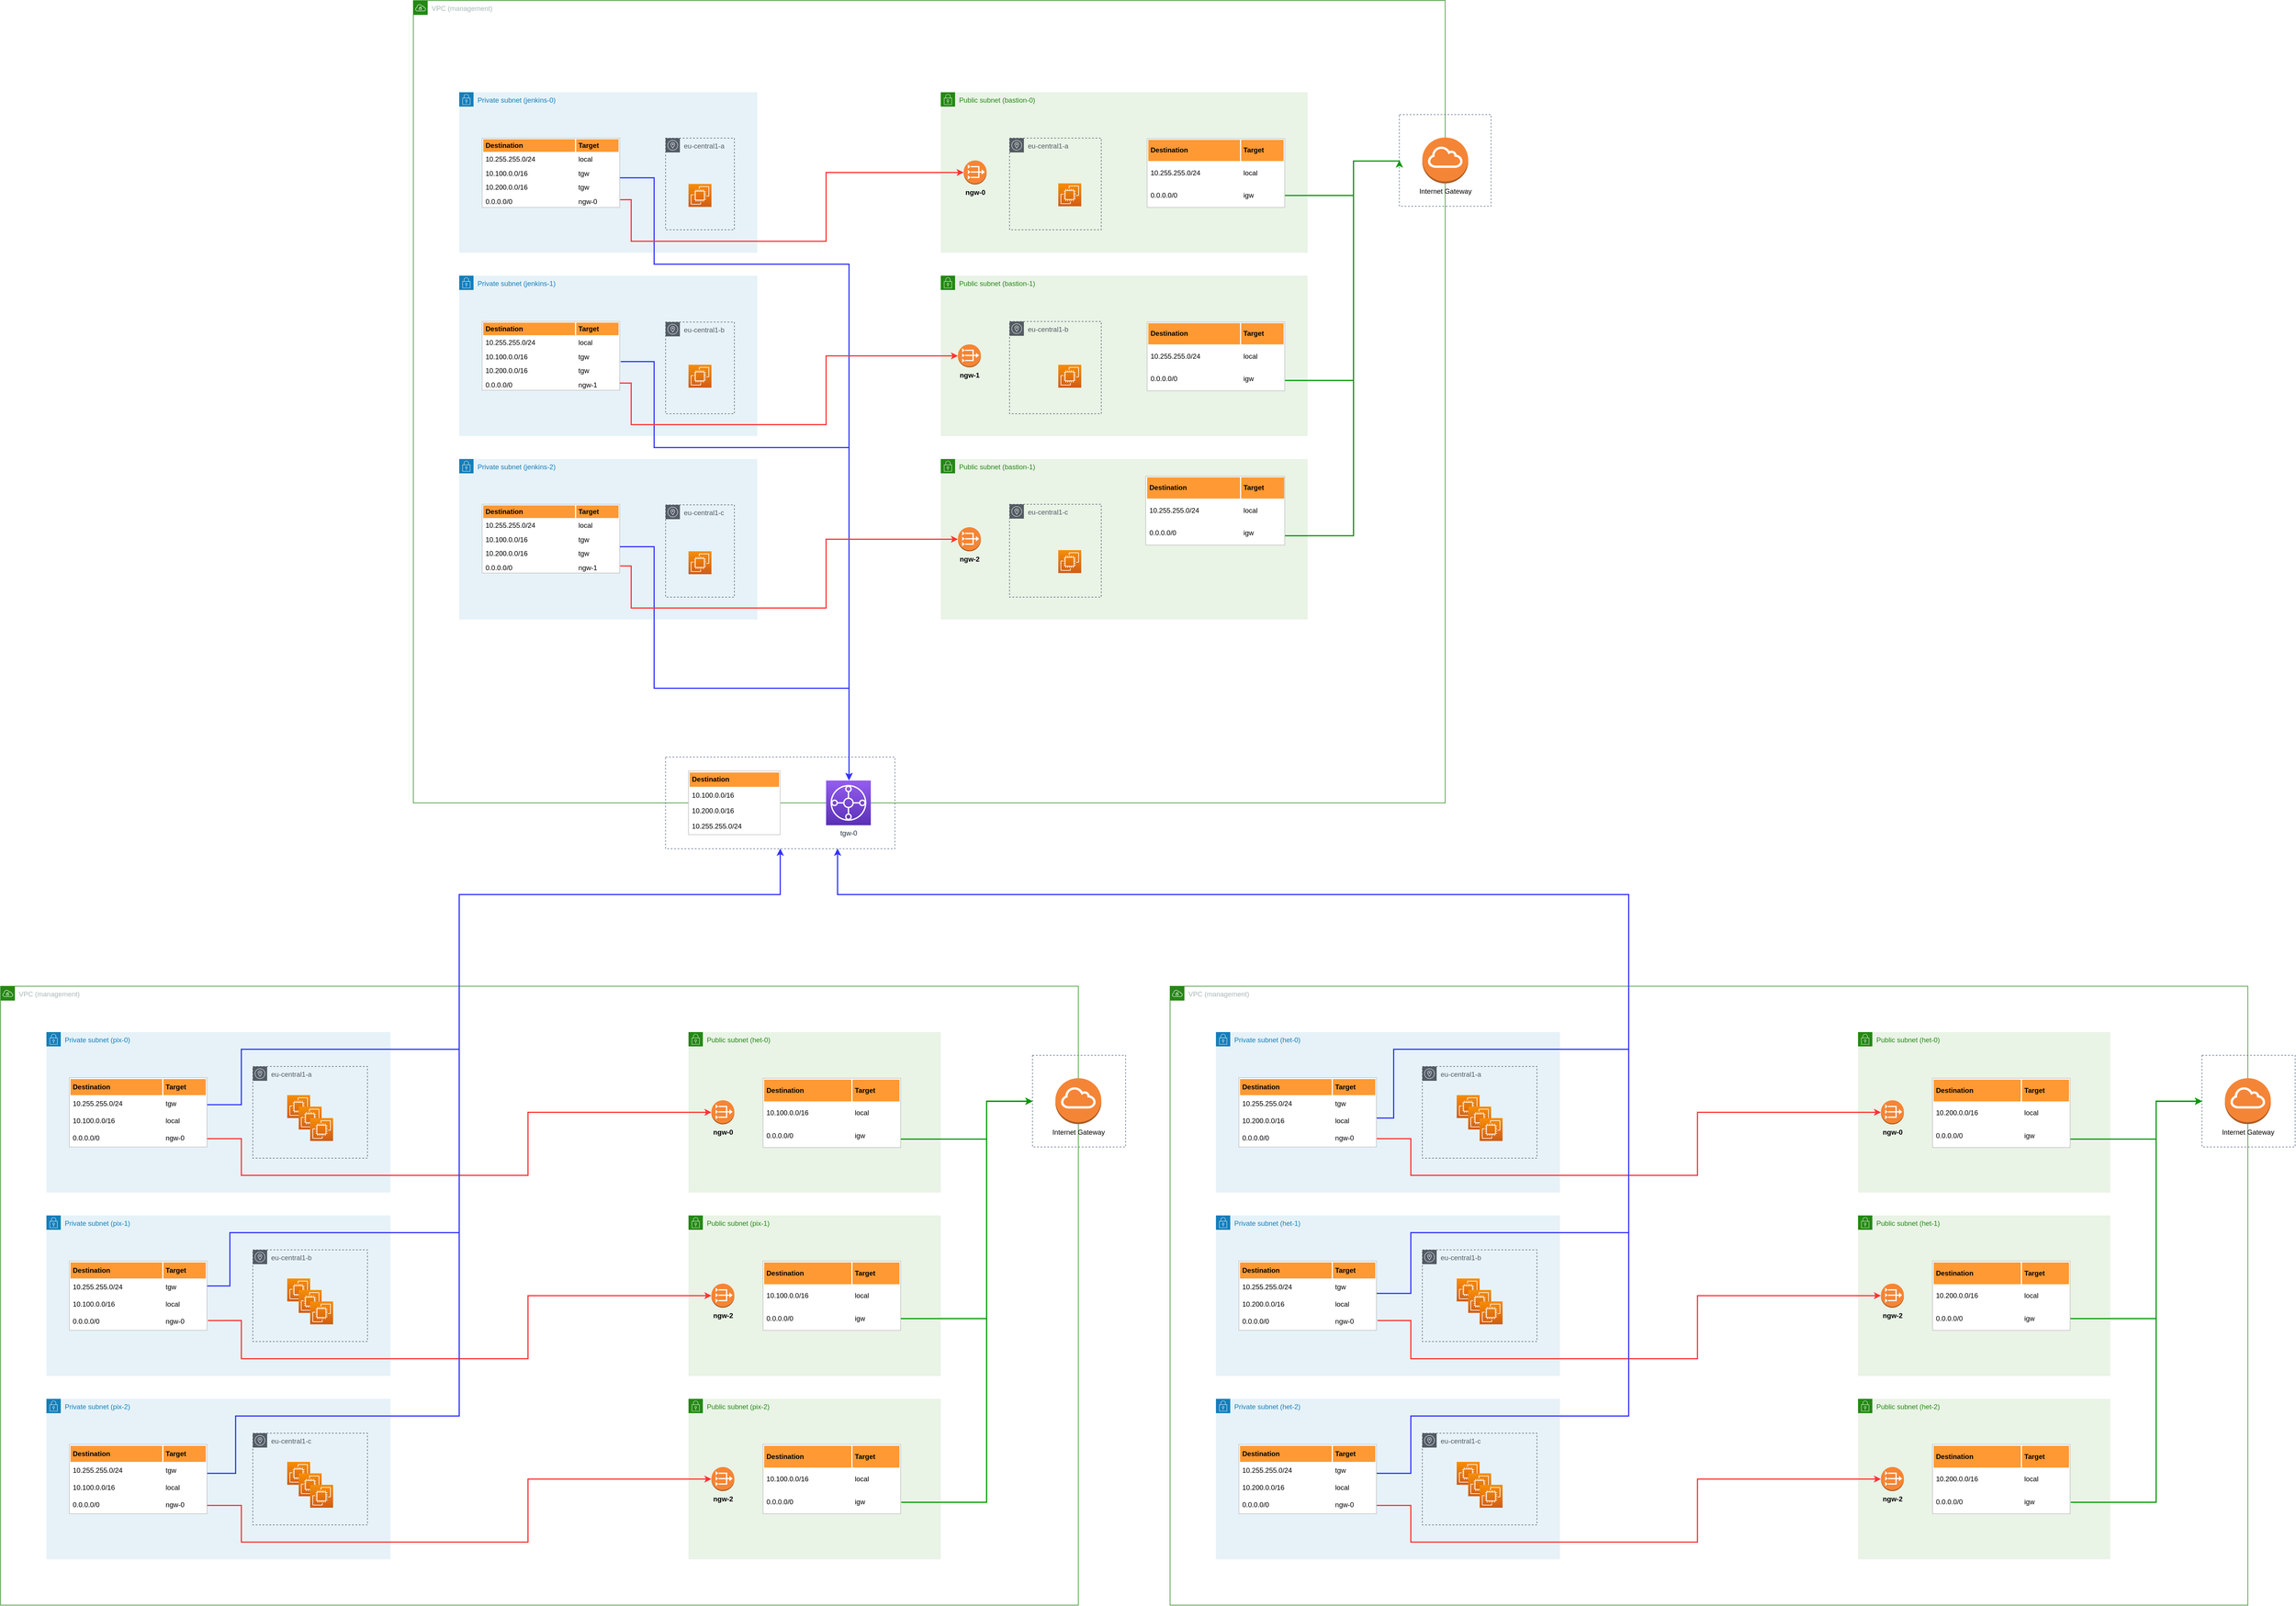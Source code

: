 <mxfile version="15.5.5" type="device"><diagram id="2hoHApDFynuAW87n1Q6o" name="Page-1"><mxGraphModel dx="3373" dy="1958" grid="1" gridSize="10" guides="1" tooltips="1" connect="1" arrows="1" fold="1" page="1" pageScale="1" pageWidth="850" pageHeight="1100" math="0" shadow="0"><root><mxCell id="0"/><mxCell id="1" parent="0"/><mxCell id="bP68F4h9bttdXOLa8z1r-159" value="VPC (management)" style="points=[[0,0],[0.25,0],[0.5,0],[0.75,0],[1,0],[1,0.25],[1,0.5],[1,0.75],[1,1],[0.75,1],[0.5,1],[0.25,1],[0,1],[0,0.75],[0,0.5],[0,0.25]];outlineConnect=0;gradientColor=none;html=1;whiteSpace=wrap;fontSize=12;fontStyle=0;shape=mxgraph.aws4.group;grIcon=mxgraph.aws4.group_vpc;strokeColor=#248814;fillColor=none;verticalAlign=top;align=left;spacingLeft=30;fontColor=#AAB7B8;dashed=0;" vertex="1" parent="1"><mxGeometry x="600" y="1440" width="1880" height="1080" as="geometry"/></mxCell><mxCell id="bP68F4h9bttdXOLa8z1r-1" value="VPC (management)" style="points=[[0,0],[0.25,0],[0.5,0],[0.75,0],[1,0],[1,0.25],[1,0.5],[1,0.75],[1,1],[0.75,1],[0.5,1],[0.25,1],[0,1],[0,0.75],[0,0.5],[0,0.25]];outlineConnect=0;gradientColor=none;html=1;whiteSpace=wrap;fontSize=12;fontStyle=0;shape=mxgraph.aws4.group;grIcon=mxgraph.aws4.group_vpc;strokeColor=#248814;fillColor=none;verticalAlign=top;align=left;spacingLeft=30;fontColor=#AAB7B8;dashed=0;" vertex="1" parent="1"><mxGeometry x="-720" y="-280" width="1800" height="1400" as="geometry"/></mxCell><mxCell id="bP68F4h9bttdXOLa8z1r-101" value="" style="fillColor=none;strokeColor=#5A6C86;dashed=1;verticalAlign=top;fontStyle=0;fontColor=#5A6C86;labelBackgroundColor=#999999;fontSize=12;" vertex="1" parent="1"><mxGeometry x="-280" y="1040" width="400" height="160" as="geometry"/></mxCell><mxCell id="bP68F4h9bttdXOLa8z1r-95" value="Public subnet (bastion-1)" style="points=[[0,0],[0.25,0],[0.5,0],[0.75,0],[1,0],[1,0.25],[1,0.5],[1,0.75],[1,1],[0.75,1],[0.5,1],[0.25,1],[0,1],[0,0.75],[0,0.5],[0,0.25]];outlineConnect=0;gradientColor=none;html=1;whiteSpace=wrap;fontSize=12;fontStyle=0;shape=mxgraph.aws4.group;grIcon=mxgraph.aws4.group_security_group;grStroke=0;strokeColor=#248814;fillColor=#E9F3E6;verticalAlign=top;align=left;spacingLeft=30;fontColor=#248814;dashed=0;" vertex="1" parent="1"><mxGeometry x="200" y="520" width="640" height="280" as="geometry"/></mxCell><mxCell id="bP68F4h9bttdXOLa8z1r-93" value="Public subnet (bastion-1)" style="points=[[0,0],[0.25,0],[0.5,0],[0.75,0],[1,0],[1,0.25],[1,0.5],[1,0.75],[1,1],[0.75,1],[0.5,1],[0.25,1],[0,1],[0,0.75],[0,0.5],[0,0.25]];outlineConnect=0;gradientColor=none;html=1;whiteSpace=wrap;fontSize=12;fontStyle=0;shape=mxgraph.aws4.group;grIcon=mxgraph.aws4.group_security_group;grStroke=0;strokeColor=#248814;fillColor=#E9F3E6;verticalAlign=top;align=left;spacingLeft=30;fontColor=#248814;dashed=0;" vertex="1" parent="1"><mxGeometry x="200" y="200" width="640" height="280" as="geometry"/></mxCell><mxCell id="bP68F4h9bttdXOLa8z1r-13" value="Public subnet (bastion-0)" style="points=[[0,0],[0.25,0],[0.5,0],[0.75,0],[1,0],[1,0.25],[1,0.5],[1,0.75],[1,1],[0.75,1],[0.5,1],[0.25,1],[0,1],[0,0.75],[0,0.5],[0,0.25]];outlineConnect=0;gradientColor=none;html=1;whiteSpace=wrap;fontSize=12;fontStyle=0;shape=mxgraph.aws4.group;grIcon=mxgraph.aws4.group_security_group;grStroke=0;strokeColor=#248814;fillColor=#E9F3E6;verticalAlign=top;align=left;spacingLeft=30;fontColor=#248814;dashed=0;" vertex="1" parent="1"><mxGeometry x="200" y="-120" width="640" height="280" as="geometry"/></mxCell><mxCell id="bP68F4h9bttdXOLa8z1r-85" value="Private subnet (jenkins-2)" style="points=[[0,0],[0.25,0],[0.5,0],[0.75,0],[1,0],[1,0.25],[1,0.5],[1,0.75],[1,1],[0.75,1],[0.5,1],[0.25,1],[0,1],[0,0.75],[0,0.5],[0,0.25]];outlineConnect=0;gradientColor=none;html=1;whiteSpace=wrap;fontSize=12;fontStyle=0;shape=mxgraph.aws4.group;grIcon=mxgraph.aws4.group_security_group;grStroke=0;strokeColor=#147EBA;fillColor=#E6F2F8;verticalAlign=top;align=left;spacingLeft=30;fontColor=#147EBA;dashed=0;" vertex="1" parent="1"><mxGeometry x="-640" y="520" width="520" height="280" as="geometry"/></mxCell><mxCell id="bP68F4h9bttdXOLa8z1r-84" value="Private subnet (jenkins-1)" style="points=[[0,0],[0.25,0],[0.5,0],[0.75,0],[1,0],[1,0.25],[1,0.5],[1,0.75],[1,1],[0.75,1],[0.5,1],[0.25,1],[0,1],[0,0.75],[0,0.5],[0,0.25]];outlineConnect=0;gradientColor=none;html=1;whiteSpace=wrap;fontSize=12;fontStyle=0;shape=mxgraph.aws4.group;grIcon=mxgraph.aws4.group_security_group;grStroke=0;strokeColor=#147EBA;fillColor=#E6F2F8;verticalAlign=top;align=left;spacingLeft=30;fontColor=#147EBA;dashed=0;" vertex="1" parent="1"><mxGeometry x="-640" y="200" width="520" height="280" as="geometry"/></mxCell><mxCell id="bP68F4h9bttdXOLa8z1r-4" value="Private subnet (jenkins-0)" style="points=[[0,0],[0.25,0],[0.5,0],[0.75,0],[1,0],[1,0.25],[1,0.5],[1,0.75],[1,1],[0.75,1],[0.5,1],[0.25,1],[0,1],[0,0.75],[0,0.5],[0,0.25]];outlineConnect=0;gradientColor=none;html=1;whiteSpace=wrap;fontSize=12;fontStyle=0;shape=mxgraph.aws4.group;grIcon=mxgraph.aws4.group_security_group;grStroke=0;strokeColor=#147EBA;fillColor=#E6F2F8;verticalAlign=top;align=left;spacingLeft=30;fontColor=#147EBA;dashed=0;" vertex="1" parent="1"><mxGeometry x="-640" y="-120" width="520" height="280" as="geometry"/></mxCell><mxCell id="bP68F4h9bttdXOLa8z1r-21" value="eu-central1-a" style="sketch=0;outlineConnect=0;gradientColor=none;html=1;whiteSpace=wrap;fontSize=12;fontStyle=0;shape=mxgraph.aws4.group;grIcon=mxgraph.aws4.group_availability_zone;strokeColor=#545B64;fillColor=none;verticalAlign=top;align=left;spacingLeft=30;fontColor=#545B64;dashed=1;" vertex="1" parent="1"><mxGeometry x="-280" y="-40" width="120" height="160" as="geometry"/></mxCell><mxCell id="bP68F4h9bttdXOLa8z1r-5" value="" style="sketch=0;points=[[0,0,0],[0.25,0,0],[0.5,0,0],[0.75,0,0],[1,0,0],[0,1,0],[0.25,1,0],[0.5,1,0],[0.75,1,0],[1,1,0],[0,0.25,0],[0,0.5,0],[0,0.75,0],[1,0.25,0],[1,0.5,0],[1,0.75,0]];outlineConnect=0;fontColor=#232F3E;gradientColor=#F78E04;gradientDirection=north;fillColor=#D05C17;strokeColor=#ffffff;dashed=0;verticalLabelPosition=bottom;verticalAlign=top;align=center;html=1;fontSize=12;fontStyle=0;aspect=fixed;shape=mxgraph.aws4.resourceIcon;resIcon=mxgraph.aws4.ec2;" vertex="1" parent="1"><mxGeometry x="-240" y="40" width="40" height="40" as="geometry"/></mxCell><mxCell id="bP68F4h9bttdXOLa8z1r-27" value="eu-central1-b" style="sketch=0;outlineConnect=0;gradientColor=none;html=1;whiteSpace=wrap;fontSize=12;fontStyle=0;shape=mxgraph.aws4.group;grIcon=mxgraph.aws4.group_availability_zone;strokeColor=#545B64;fillColor=none;verticalAlign=top;align=left;spacingLeft=30;fontColor=#545B64;dashed=1;" vertex="1" parent="1"><mxGeometry x="-280" y="281" width="120" height="160" as="geometry"/></mxCell><mxCell id="bP68F4h9bttdXOLa8z1r-28" value="" style="sketch=0;points=[[0,0,0],[0.25,0,0],[0.5,0,0],[0.75,0,0],[1,0,0],[0,1,0],[0.25,1,0],[0.5,1,0],[0.75,1,0],[1,1,0],[0,0.25,0],[0,0.5,0],[0,0.75,0],[1,0.25,0],[1,0.5,0],[1,0.75,0]];outlineConnect=0;fontColor=#232F3E;gradientColor=#F78E04;gradientDirection=north;fillColor=#D05C17;strokeColor=#ffffff;dashed=0;verticalLabelPosition=bottom;verticalAlign=top;align=center;html=1;fontSize=12;fontStyle=0;aspect=fixed;shape=mxgraph.aws4.resourceIcon;resIcon=mxgraph.aws4.ec2;" vertex="1" parent="1"><mxGeometry x="-240" y="355.5" width="40" height="40" as="geometry"/></mxCell><mxCell id="bP68F4h9bttdXOLa8z1r-34" value="eu-central1-c" style="sketch=0;outlineConnect=0;gradientColor=none;html=1;whiteSpace=wrap;fontSize=12;fontStyle=0;shape=mxgraph.aws4.group;grIcon=mxgraph.aws4.group_availability_zone;strokeColor=#545B64;fillColor=none;verticalAlign=top;align=left;spacingLeft=30;fontColor=#545B64;dashed=1;" vertex="1" parent="1"><mxGeometry x="-280" y="600" width="120" height="161" as="geometry"/></mxCell><mxCell id="bP68F4h9bttdXOLa8z1r-35" value="" style="sketch=0;points=[[0,0,0],[0.25,0,0],[0.5,0,0],[0.75,0,0],[1,0,0],[0,1,0],[0.25,1,0],[0.5,1,0],[0.75,1,0],[1,1,0],[0,0.25,0],[0,0.5,0],[0,0.75,0],[1,0.25,0],[1,0.5,0],[1,0.75,0]];outlineConnect=0;fontColor=#232F3E;gradientColor=#F78E04;gradientDirection=north;fillColor=#D05C17;strokeColor=#ffffff;dashed=0;verticalLabelPosition=bottom;verticalAlign=top;align=center;html=1;fontSize=12;fontStyle=0;aspect=fixed;shape=mxgraph.aws4.resourceIcon;resIcon=mxgraph.aws4.ec2;" vertex="1" parent="1"><mxGeometry x="-240" y="681" width="40" height="40" as="geometry"/></mxCell><mxCell id="bP68F4h9bttdXOLa8z1r-36" value="eu-central1-a" style="sketch=0;outlineConnect=0;gradientColor=none;html=1;whiteSpace=wrap;fontSize=12;fontStyle=0;shape=mxgraph.aws4.group;grIcon=mxgraph.aws4.group_availability_zone;strokeColor=#545B64;fillColor=none;verticalAlign=top;align=left;spacingLeft=30;fontColor=#545B64;dashed=1;" vertex="1" parent="1"><mxGeometry x="320" y="-40" width="160" height="160" as="geometry"/></mxCell><mxCell id="bP68F4h9bttdXOLa8z1r-37" value="" style="sketch=0;points=[[0,0,0],[0.25,0,0],[0.5,0,0],[0.75,0,0],[1,0,0],[0,1,0],[0.25,1,0],[0.5,1,0],[0.75,1,0],[1,1,0],[0,0.25,0],[0,0.5,0],[0,0.75,0],[1,0.25,0],[1,0.5,0],[1,0.75,0]];outlineConnect=0;fontColor=#232F3E;gradientColor=#F78E04;gradientDirection=north;fillColor=#D05C17;strokeColor=#ffffff;dashed=0;verticalLabelPosition=bottom;verticalAlign=top;align=center;html=1;fontSize=12;fontStyle=0;aspect=fixed;shape=mxgraph.aws4.resourceIcon;resIcon=mxgraph.aws4.ec2;" vertex="1" parent="1"><mxGeometry x="405" y="39" width="40" height="40" as="geometry"/></mxCell><mxCell id="bP68F4h9bttdXOLa8z1r-38" value="eu-central1-b" style="sketch=0;outlineConnect=0;gradientColor=none;html=1;whiteSpace=wrap;fontSize=12;fontStyle=0;shape=mxgraph.aws4.group;grIcon=mxgraph.aws4.group_availability_zone;strokeColor=#545B64;fillColor=none;verticalAlign=top;align=left;spacingLeft=30;fontColor=#545B64;dashed=1;" vertex="1" parent="1"><mxGeometry x="320" y="280" width="160" height="161" as="geometry"/></mxCell><mxCell id="bP68F4h9bttdXOLa8z1r-39" value="" style="sketch=0;points=[[0,0,0],[0.25,0,0],[0.5,0,0],[0.75,0,0],[1,0,0],[0,1,0],[0.25,1,0],[0.5,1,0],[0.75,1,0],[1,1,0],[0,0.25,0],[0,0.5,0],[0,0.75,0],[1,0.25,0],[1,0.5,0],[1,0.75,0]];outlineConnect=0;fontColor=#232F3E;gradientColor=#F78E04;gradientDirection=north;fillColor=#D05C17;strokeColor=#ffffff;dashed=0;verticalLabelPosition=bottom;verticalAlign=top;align=center;html=1;fontSize=12;fontStyle=0;aspect=fixed;shape=mxgraph.aws4.resourceIcon;resIcon=mxgraph.aws4.ec2;" vertex="1" parent="1"><mxGeometry x="405" y="355.5" width="40" height="40" as="geometry"/></mxCell><mxCell id="bP68F4h9bttdXOLa8z1r-40" value="eu-central1-c" style="sketch=0;outlineConnect=0;gradientColor=none;html=1;whiteSpace=wrap;fontSize=12;fontStyle=0;shape=mxgraph.aws4.group;grIcon=mxgraph.aws4.group_availability_zone;strokeColor=#545B64;fillColor=none;verticalAlign=top;align=left;spacingLeft=30;fontColor=#545B64;dashed=1;" vertex="1" parent="1"><mxGeometry x="320" y="599" width="160" height="162" as="geometry"/></mxCell><mxCell id="bP68F4h9bttdXOLa8z1r-41" value="" style="sketch=0;points=[[0,0,0],[0.25,0,0],[0.5,0,0],[0.75,0,0],[1,0,0],[0,1,0],[0.25,1,0],[0.5,1,0],[0.75,1,0],[1,1,0],[0,0.25,0],[0,0.5,0],[0,0.75,0],[1,0.25,0],[1,0.5,0],[1,0.75,0]];outlineConnect=0;fontColor=#232F3E;gradientColor=#F78E04;gradientDirection=north;fillColor=#D05C17;strokeColor=#ffffff;dashed=0;verticalLabelPosition=bottom;verticalAlign=top;align=center;html=1;fontSize=12;fontStyle=0;aspect=fixed;shape=mxgraph.aws4.resourceIcon;resIcon=mxgraph.aws4.ec2;" vertex="1" parent="1"><mxGeometry x="405" y="679" width="40" height="40" as="geometry"/></mxCell><mxCell id="bP68F4h9bttdXOLa8z1r-66" value="" style="fillColor=none;strokeColor=#5A6C86;dashed=1;verticalAlign=top;fontStyle=0;fontColor=#5A6C86;labelBackgroundColor=#999999;fontSize=12;" vertex="1" parent="1"><mxGeometry x="1000" y="-81" width="160" height="160" as="geometry"/></mxCell><mxCell id="bP68F4h9bttdXOLa8z1r-14" value="Internet Gateway" style="outlineConnect=0;dashed=0;verticalLabelPosition=bottom;verticalAlign=top;align=center;html=1;shape=mxgraph.aws3.internet_gateway;fillColor=#F58536;gradientColor=none;fontSize=12;" vertex="1" parent="1"><mxGeometry x="1040" y="-41" width="80" height="80" as="geometry"/></mxCell><mxCell id="bP68F4h9bttdXOLa8z1r-19" value="&lt;b&gt;ngw-1&lt;/b&gt;" style="outlineConnect=0;dashed=0;verticalLabelPosition=bottom;verticalAlign=top;align=center;html=1;shape=mxgraph.aws3.vpc_nat_gateway;fillColor=#F58534;gradientColor=none;fontSize=12;" vertex="1" parent="1"><mxGeometry x="230" y="320" width="40" height="40" as="geometry"/></mxCell><mxCell id="bP68F4h9bttdXOLa8z1r-67" value="&lt;b&gt;ngw-0&lt;/b&gt;" style="outlineConnect=0;dashed=0;verticalLabelPosition=bottom;verticalAlign=top;align=center;html=1;shape=mxgraph.aws3.vpc_nat_gateway;fillColor=#F58534;gradientColor=none;fontSize=12;" vertex="1" parent="1"><mxGeometry x="240" y="-1" width="40" height="42" as="geometry"/></mxCell><mxCell id="bP68F4h9bttdXOLa8z1r-68" value="&lt;b&gt;ngw-2&lt;/b&gt;" style="outlineConnect=0;dashed=0;verticalLabelPosition=bottom;verticalAlign=top;align=center;html=1;shape=mxgraph.aws3.vpc_nat_gateway;fillColor=#F58534;gradientColor=none;fontSize=12;" vertex="1" parent="1"><mxGeometry x="230" y="639" width="40" height="42" as="geometry"/></mxCell><mxCell id="bP68F4h9bttdXOLa8z1r-106" style="edgeStyle=orthogonalEdgeStyle;rounded=0;orthogonalLoop=1;jettySize=auto;html=1;fontSize=12;fontColor=#000000;exitX=1.007;exitY=0.583;exitDx=0;exitDy=0;exitPerimeter=0;strokeWidth=2;strokeColor=#3333FF;" edge="1" parent="1" source="bP68F4h9bttdXOLa8z1r-89"><mxGeometry relative="1" as="geometry"><mxPoint x="40" y="1080" as="targetPoint"/><Array as="points"><mxPoint x="-300" y="350"/><mxPoint x="-300" y="500"/><mxPoint x="40" y="500"/></Array></mxGeometry></mxCell><mxCell id="bP68F4h9bttdXOLa8z1r-89" value="&lt;table width=&quot;100%&quot; cellpadding=&quot;4&quot; style=&quot;width: 100% ; height: 100% ; font-size: 12px&quot;&gt;&lt;tbody style=&quot;font-size: 12px&quot;&gt;&lt;tr style=&quot;background-color: rgb(167 , 201 , 66) ; color: rgb(255 , 255 , 255) ; font-size: 12px&quot;&gt;&lt;th align=&quot;left&quot; style=&quot;background-color: rgb(255 , 153 , 51) ; font-size: 12px&quot;&gt;&lt;font color=&quot;#000000&quot; style=&quot;font-size: 12px&quot;&gt;Destination&lt;/font&gt;&lt;/th&gt;&lt;th align=&quot;left&quot; style=&quot;background-color: rgb(255 , 153 , 51) ; font-size: 12px&quot;&gt;&lt;font color=&quot;#000000&quot; style=&quot;font-size: 12px&quot;&gt;Target&lt;/font&gt;&lt;/th&gt;&lt;/tr&gt;&lt;tr style=&quot;font-size: 12px&quot;&gt;&lt;td&gt;10.255.255.0/24&lt;/td&gt;&lt;td style=&quot;font-size: 12px&quot;&gt;local&lt;/td&gt;&lt;/tr&gt;&lt;tr&gt;&lt;td&gt;10.100.0.0/16&lt;br&gt;&lt;/td&gt;&lt;td&gt;tgw&lt;/td&gt;&lt;/tr&gt;&lt;tr&gt;&lt;td&gt;10.200.0.0/16&lt;br&gt;&lt;/td&gt;&lt;td&gt;tgw&lt;/td&gt;&lt;/tr&gt;&lt;tr style=&quot;font-size: 12px&quot;&gt;&lt;td style=&quot;font-size: 12px&quot;&gt;0.0.0.0/0&lt;/td&gt;&lt;td style=&quot;font-size: 12px&quot;&gt;ngw-1&lt;/td&gt;&lt;/tr&gt;&lt;/tbody&gt;&lt;/table&gt;" style="text;html=1;strokeColor=#c0c0c0;fillColor=#ffffff;overflow=fill;rounded=0;labelBackgroundColor=none;fontSize=12;" vertex="1" parent="1"><mxGeometry x="-600" y="280" width="240" height="120" as="geometry"/></mxCell><mxCell id="bP68F4h9bttdXOLa8z1r-107" style="edgeStyle=orthogonalEdgeStyle;rounded=0;orthogonalLoop=1;jettySize=auto;html=1;fontSize=12;fontColor=#000000;strokeColor=#3333FF;strokeWidth=2;exitX=1;exitY=0.572;exitDx=0;exitDy=0;exitPerimeter=0;" edge="1" parent="1" source="bP68F4h9bttdXOLa8z1r-91"><mxGeometry relative="1" as="geometry"><mxPoint x="40" y="1080" as="targetPoint"/><Array as="points"><mxPoint x="-300" y="29"/><mxPoint x="-300" y="180"/><mxPoint x="40" y="180"/></Array></mxGeometry></mxCell><mxCell id="bP68F4h9bttdXOLa8z1r-91" value="&lt;table width=&quot;100%&quot; cellpadding=&quot;4&quot; style=&quot;width: 100% ; height: 100% ; font-size: 12px&quot;&gt;&lt;tbody style=&quot;font-size: 12px&quot;&gt;&lt;tr style=&quot;background-color: rgb(167 , 201 , 66) ; color: rgb(255 , 255 , 255) ; font-size: 12px&quot;&gt;&lt;th align=&quot;left&quot; style=&quot;background-color: rgb(255 , 153 , 51) ; font-size: 12px&quot;&gt;&lt;font color=&quot;#000000&quot; style=&quot;font-size: 12px&quot;&gt;Destination&lt;/font&gt;&lt;/th&gt;&lt;th align=&quot;left&quot; style=&quot;background-color: rgb(255 , 153 , 51) ; font-size: 12px&quot;&gt;&lt;font color=&quot;#000000&quot; style=&quot;font-size: 12px&quot;&gt;Target&lt;/font&gt;&lt;/th&gt;&lt;/tr&gt;&lt;tr style=&quot;font-size: 12px&quot;&gt;&lt;td&gt;10.255.255.0/24&lt;br&gt;&lt;/td&gt;&lt;td style=&quot;font-size: 12px&quot;&gt;local&lt;/td&gt;&lt;/tr&gt;&lt;tr&gt;&lt;td&gt;10.100.0.0/16&lt;br&gt;&lt;/td&gt;&lt;td&gt;tgw&lt;/td&gt;&lt;/tr&gt;&lt;tr&gt;&lt;td&gt;10.200.0.0/16&lt;br&gt;&lt;/td&gt;&lt;td&gt;tgw&lt;/td&gt;&lt;/tr&gt;&lt;tr style=&quot;font-size: 12px&quot;&gt;&lt;td style=&quot;font-size: 12px&quot;&gt;0.0.0.0/0&lt;/td&gt;&lt;td style=&quot;font-size: 12px&quot;&gt;ngw-0&lt;/td&gt;&lt;/tr&gt;&lt;/tbody&gt;&lt;/table&gt;" style="text;html=1;strokeColor=#c0c0c0;fillColor=#ffffff;overflow=fill;rounded=0;labelBackgroundColor=none;fontSize=12;" vertex="1" parent="1"><mxGeometry x="-600" y="-40" width="240" height="121" as="geometry"/></mxCell><mxCell id="bP68F4h9bttdXOLa8z1r-105" style="edgeStyle=orthogonalEdgeStyle;rounded=0;orthogonalLoop=1;jettySize=auto;html=1;fontSize=12;fontColor=#000000;strokeWidth=2;strokeColor=#3333FF;exitX=1;exitY=0.633;exitDx=0;exitDy=0;exitPerimeter=0;" edge="1" parent="1" source="bP68F4h9bttdXOLa8z1r-92" target="bP68F4h9bttdXOLa8z1r-100"><mxGeometry relative="1" as="geometry"><mxPoint x="-330" y="673" as="sourcePoint"/><mxPoint x="40" y="960" as="targetPoint"/><Array as="points"><mxPoint x="-360" y="673"/><mxPoint x="-300" y="673"/><mxPoint x="-300" y="920"/><mxPoint x="40" y="920"/></Array></mxGeometry></mxCell><mxCell id="bP68F4h9bttdXOLa8z1r-92" value="&lt;table width=&quot;100%&quot; cellpadding=&quot;4&quot; style=&quot;width: 100% ; height: 100% ; font-size: 12px&quot;&gt;&lt;tbody style=&quot;font-size: 12px&quot;&gt;&lt;tr style=&quot;background-color: rgb(167 , 201 , 66) ; color: rgb(255 , 255 , 255) ; font-size: 12px&quot;&gt;&lt;th align=&quot;left&quot; style=&quot;background-color: rgb(255 , 153 , 51) ; font-size: 12px&quot;&gt;&lt;font color=&quot;#000000&quot; style=&quot;font-size: 12px&quot;&gt;Destination&lt;/font&gt;&lt;/th&gt;&lt;th align=&quot;left&quot; style=&quot;background-color: rgb(255 , 153 , 51) ; font-size: 12px&quot;&gt;&lt;font color=&quot;#000000&quot; style=&quot;font-size: 12px&quot;&gt;Target&lt;/font&gt;&lt;/th&gt;&lt;/tr&gt;&lt;tr style=&quot;font-size: 12px&quot;&gt;&lt;td&gt;10.255.255.0/24&lt;br&gt;&lt;/td&gt;&lt;td style=&quot;font-size: 12px&quot;&gt;local&lt;/td&gt;&lt;/tr&gt;&lt;tr&gt;&lt;td&gt;10.100.0.0/16&lt;br&gt;&lt;/td&gt;&lt;td&gt;tgw&lt;/td&gt;&lt;/tr&gt;&lt;tr&gt;&lt;td&gt;10.200.0.0/16&lt;br&gt;&lt;/td&gt;&lt;td&gt;tgw&lt;/td&gt;&lt;/tr&gt;&lt;tr style=&quot;font-size: 12px&quot;&gt;&lt;td style=&quot;font-size: 12px&quot;&gt;0.0.0.0/0&lt;/td&gt;&lt;td style=&quot;font-size: 12px&quot;&gt;ngw-1&lt;/td&gt;&lt;/tr&gt;&lt;/tbody&gt;&lt;/table&gt;" style="text;html=1;strokeColor=#c0c0c0;fillColor=#ffffff;overflow=fill;rounded=0;labelBackgroundColor=none;fontSize=12;" vertex="1" parent="1"><mxGeometry x="-600" y="599" width="240" height="120" as="geometry"/></mxCell><mxCell id="bP68F4h9bttdXOLa8z1r-102" style="edgeStyle=orthogonalEdgeStyle;rounded=0;orthogonalLoop=1;jettySize=auto;html=1;entryX=0;entryY=0.5;entryDx=0;entryDy=0;fontSize=12;fontColor=#000000;exitX=0.999;exitY=0.826;exitDx=0;exitDy=0;exitPerimeter=0;strokeWidth=2;strokeColor=#009900;" edge="1" parent="1" source="bP68F4h9bttdXOLa8z1r-97" target="bP68F4h9bttdXOLa8z1r-66"><mxGeometry relative="1" as="geometry"><Array as="points"><mxPoint x="920" y="60"/><mxPoint x="920"/></Array></mxGeometry></mxCell><mxCell id="bP68F4h9bttdXOLa8z1r-97" value="&lt;table width=&quot;100%&quot; cellpadding=&quot;4&quot; style=&quot;width: 100% ; height: 100% ; font-size: 12px&quot;&gt;&lt;tbody style=&quot;font-size: 12px&quot;&gt;&lt;tr style=&quot;background-color: rgb(167 , 201 , 66) ; color: rgb(255 , 255 , 255) ; font-size: 12px&quot;&gt;&lt;th align=&quot;left&quot; style=&quot;background-color: rgb(255 , 153 , 51) ; font-size: 12px&quot;&gt;&lt;font color=&quot;#000000&quot; style=&quot;font-size: 12px&quot;&gt;Destination&lt;/font&gt;&lt;/th&gt;&lt;th align=&quot;left&quot; style=&quot;background-color: rgb(255 , 153 , 51) ; font-size: 12px&quot;&gt;&lt;font color=&quot;#000000&quot; style=&quot;font-size: 12px&quot;&gt;Target&lt;/font&gt;&lt;/th&gt;&lt;/tr&gt;&lt;tr style=&quot;font-size: 12px&quot;&gt;&lt;td&gt;10.255.255.0/24&lt;br&gt;&lt;/td&gt;&lt;td style=&quot;font-size: 12px&quot;&gt;local&lt;/td&gt;&lt;/tr&gt;&lt;tr&gt;&lt;td&gt;0.0.0.0/0&lt;/td&gt;&lt;td&gt;igw&lt;/td&gt;&lt;/tr&gt;&lt;/tbody&gt;&lt;/table&gt;" style="text;html=1;strokeColor=#c0c0c0;fillColor=#ffffff;overflow=fill;rounded=0;labelBackgroundColor=none;fontSize=12;" vertex="1" parent="1"><mxGeometry x="560" y="-39" width="240" height="120" as="geometry"/></mxCell><mxCell id="bP68F4h9bttdXOLa8z1r-103" style="edgeStyle=orthogonalEdgeStyle;rounded=0;orthogonalLoop=1;jettySize=auto;html=1;entryX=0;entryY=0.5;entryDx=0;entryDy=0;fontSize=12;fontColor=#000000;exitX=0.997;exitY=0.849;exitDx=0;exitDy=0;exitPerimeter=0;strokeWidth=2;strokeColor=#009900;" edge="1" parent="1" source="bP68F4h9bttdXOLa8z1r-98" target="bP68F4h9bttdXOLa8z1r-66"><mxGeometry relative="1" as="geometry"><Array as="points"><mxPoint x="920" y="383"/><mxPoint x="920"/></Array></mxGeometry></mxCell><mxCell id="bP68F4h9bttdXOLa8z1r-98" value="&lt;table width=&quot;100%&quot; cellpadding=&quot;4&quot; style=&quot;width: 100% ; height: 100% ; font-size: 12px&quot;&gt;&lt;tbody style=&quot;font-size: 12px&quot;&gt;&lt;tr style=&quot;background-color: rgb(167 , 201 , 66) ; color: rgb(255 , 255 , 255) ; font-size: 12px&quot;&gt;&lt;th align=&quot;left&quot; style=&quot;background-color: rgb(255 , 153 , 51) ; font-size: 12px&quot;&gt;&lt;font color=&quot;#000000&quot; style=&quot;font-size: 12px&quot;&gt;Destination&lt;/font&gt;&lt;/th&gt;&lt;th align=&quot;left&quot; style=&quot;background-color: rgb(255 , 153 , 51) ; font-size: 12px&quot;&gt;&lt;font color=&quot;#000000&quot; style=&quot;font-size: 12px&quot;&gt;Target&lt;/font&gt;&lt;/th&gt;&lt;/tr&gt;&lt;tr style=&quot;font-size: 12px&quot;&gt;&lt;td&gt;10.255.255.0/24&lt;br&gt;&lt;/td&gt;&lt;td style=&quot;font-size: 12px&quot;&gt;local&lt;/td&gt;&lt;/tr&gt;&lt;tr&gt;&lt;td&gt;0.0.0.0/0&lt;br&gt;&lt;/td&gt;&lt;td&gt;igw&lt;/td&gt;&lt;/tr&gt;&lt;/tbody&gt;&lt;/table&gt;" style="text;html=1;strokeColor=#c0c0c0;fillColor=#ffffff;overflow=fill;rounded=0;labelBackgroundColor=none;fontSize=12;" vertex="1" parent="1"><mxGeometry x="560" y="281" width="240" height="120" as="geometry"/></mxCell><mxCell id="bP68F4h9bttdXOLa8z1r-104" style="edgeStyle=orthogonalEdgeStyle;rounded=0;orthogonalLoop=1;jettySize=auto;html=1;entryX=0;entryY=0.5;entryDx=0;entryDy=0;fontSize=12;fontColor=#000000;exitX=0.99;exitY=0.866;exitDx=0;exitDy=0;exitPerimeter=0;strokeWidth=2;strokeColor=#009900;" edge="1" parent="1" source="bP68F4h9bttdXOLa8z1r-99" target="bP68F4h9bttdXOLa8z1r-66"><mxGeometry relative="1" as="geometry"><Array as="points"><mxPoint x="920" y="654"/><mxPoint x="920"/></Array></mxGeometry></mxCell><mxCell id="bP68F4h9bttdXOLa8z1r-99" value="&lt;table width=&quot;100%&quot; cellpadding=&quot;4&quot; style=&quot;width: 100% ; height: 100% ; font-size: 12px&quot;&gt;&lt;tbody style=&quot;font-size: 12px&quot;&gt;&lt;tr style=&quot;background-color: rgb(167 , 201 , 66) ; color: rgb(255 , 255 , 255) ; font-size: 12px&quot;&gt;&lt;th align=&quot;left&quot; style=&quot;background-color: rgb(255 , 153 , 51) ; font-size: 12px&quot;&gt;&lt;font color=&quot;#000000&quot; style=&quot;font-size: 12px&quot;&gt;Destination&lt;/font&gt;&lt;/th&gt;&lt;th align=&quot;left&quot; style=&quot;background-color: rgb(255 , 153 , 51) ; font-size: 12px&quot;&gt;&lt;font color=&quot;#000000&quot; style=&quot;font-size: 12px&quot;&gt;Target&lt;/font&gt;&lt;/th&gt;&lt;/tr&gt;&lt;tr style=&quot;font-size: 12px&quot;&gt;&lt;td&gt;10.255.255.0/24&lt;br&gt;&lt;/td&gt;&lt;td style=&quot;font-size: 12px&quot;&gt;local&lt;/td&gt;&lt;/tr&gt;&lt;tr&gt;&lt;td&gt;0.0.0.0/0&lt;br&gt;&lt;/td&gt;&lt;td&gt;igw&lt;/td&gt;&lt;/tr&gt;&lt;/tbody&gt;&lt;/table&gt;" style="text;html=1;strokeColor=#c0c0c0;fillColor=#ffffff;overflow=fill;rounded=0;labelBackgroundColor=none;fontSize=12;" vertex="1" parent="1"><mxGeometry x="557.5" y="550" width="242.5" height="120" as="geometry"/></mxCell><mxCell id="bP68F4h9bttdXOLa8z1r-100" value="&lt;span style=&quot;background-color: rgb(255 , 255 , 255)&quot;&gt;tgw-0&lt;/span&gt;" style="sketch=0;points=[[0,0,0],[0.25,0,0],[0.5,0,0],[0.75,0,0],[1,0,0],[0,1,0],[0.25,1,0],[0.5,1,0],[0.75,1,0],[1,1,0],[0,0.25,0],[0,0.5,0],[0,0.75,0],[1,0.25,0],[1,0.5,0],[1,0.75,0]];outlineConnect=0;fontColor=#232F3E;gradientColor=#945DF2;gradientDirection=north;fillColor=#5A30B5;strokeColor=#ffffff;dashed=0;verticalLabelPosition=bottom;verticalAlign=top;align=center;html=1;fontSize=12;fontStyle=0;aspect=fixed;shape=mxgraph.aws4.resourceIcon;resIcon=mxgraph.aws4.transit_gateway;labelBackgroundColor=#FF9933;" vertex="1" parent="1"><mxGeometry y="1081" width="78" height="78" as="geometry"/></mxCell><mxCell id="bP68F4h9bttdXOLa8z1r-94" style="edgeStyle=orthogonalEdgeStyle;rounded=0;orthogonalLoop=1;jettySize=auto;html=1;entryX=0;entryY=0.5;entryDx=0;entryDy=0;fontSize=12;fontColor=#000000;entryPerimeter=0;exitX=1;exitY=0.896;exitDx=0;exitDy=0;exitPerimeter=0;strokeColor=#FF3333;strokeWidth=2;" edge="1" parent="1" source="bP68F4h9bttdXOLa8z1r-89" target="bP68F4h9bttdXOLa8z1r-19"><mxGeometry relative="1" as="geometry"><Array as="points"><mxPoint x="-340" y="388"/><mxPoint x="-340" y="460"/><mxPoint y="460"/><mxPoint y="340"/></Array></mxGeometry></mxCell><mxCell id="bP68F4h9bttdXOLa8z1r-88" style="edgeStyle=orthogonalEdgeStyle;rounded=0;orthogonalLoop=1;jettySize=auto;html=1;entryX=0;entryY=0.5;entryDx=0;entryDy=0;entryPerimeter=0;fontSize=12;fontColor=#000000;exitX=1.003;exitY=0.888;exitDx=0;exitDy=0;exitPerimeter=0;strokeWidth=2;strokeColor=#FF3333;" edge="1" parent="1" source="bP68F4h9bttdXOLa8z1r-91" target="bP68F4h9bttdXOLa8z1r-67"><mxGeometry relative="1" as="geometry"><Array as="points"><mxPoint x="-340" y="67"/><mxPoint x="-340" y="140"/><mxPoint y="140"/><mxPoint y="20"/></Array></mxGeometry></mxCell><mxCell id="bP68F4h9bttdXOLa8z1r-96" style="edgeStyle=orthogonalEdgeStyle;rounded=0;orthogonalLoop=1;jettySize=auto;html=1;entryX=0;entryY=0.5;entryDx=0;entryDy=0;fontSize=12;fontColor=#000000;entryPerimeter=0;exitX=1.003;exitY=0.897;exitDx=0;exitDy=0;exitPerimeter=0;strokeWidth=2;strokeColor=#FF3333;" edge="1" parent="1" source="bP68F4h9bttdXOLa8z1r-92" target="bP68F4h9bttdXOLa8z1r-68"><mxGeometry relative="1" as="geometry"><Array as="points"><mxPoint x="-340" y="707"/><mxPoint x="-340" y="780"/><mxPoint y="780"/><mxPoint y="660"/></Array></mxGeometry></mxCell><mxCell id="bP68F4h9bttdXOLa8z1r-108" value="VPC (management)" style="points=[[0,0],[0.25,0],[0.5,0],[0.75,0],[1,0],[1,0.25],[1,0.5],[1,0.75],[1,1],[0.75,1],[0.5,1],[0.25,1],[0,1],[0,0.75],[0,0.5],[0,0.25]];outlineConnect=0;gradientColor=none;html=1;whiteSpace=wrap;fontSize=12;fontStyle=0;shape=mxgraph.aws4.group;grIcon=mxgraph.aws4.group_vpc;strokeColor=#248814;fillColor=none;verticalAlign=top;align=left;spacingLeft=30;fontColor=#AAB7B8;dashed=0;" vertex="1" parent="1"><mxGeometry x="-1440" y="1440" width="1880" height="1080" as="geometry"/></mxCell><mxCell id="bP68F4h9bttdXOLa8z1r-111" value="Private subnet (pix-0)" style="points=[[0,0],[0.25,0],[0.5,0],[0.75,0],[1,0],[1,0.25],[1,0.5],[1,0.75],[1,1],[0.75,1],[0.5,1],[0.25,1],[0,1],[0,0.75],[0,0.5],[0,0.25]];outlineConnect=0;gradientColor=none;html=1;whiteSpace=wrap;fontSize=12;fontStyle=0;shape=mxgraph.aws4.group;grIcon=mxgraph.aws4.group_security_group;grStroke=0;strokeColor=#147EBA;fillColor=#E6F2F8;verticalAlign=top;align=left;spacingLeft=30;fontColor=#147EBA;dashed=0;" vertex="1" parent="1"><mxGeometry x="-1360" y="1520" width="600" height="280" as="geometry"/></mxCell><mxCell id="bP68F4h9bttdXOLa8z1r-113" value="Public subnet (pix-1)" style="points=[[0,0],[0.25,0],[0.5,0],[0.75,0],[1,0],[1,0.25],[1,0.5],[1,0.75],[1,1],[0.75,1],[0.5,1],[0.25,1],[0,1],[0,0.75],[0,0.5],[0,0.25]];outlineConnect=0;gradientColor=none;html=1;whiteSpace=wrap;fontSize=12;fontStyle=0;shape=mxgraph.aws4.group;grIcon=mxgraph.aws4.group_security_group;grStroke=0;strokeColor=#248814;fillColor=#E9F3E6;verticalAlign=top;align=left;spacingLeft=30;fontColor=#248814;dashed=0;" vertex="1" parent="1"><mxGeometry x="-240" y="1840" width="440" height="280" as="geometry"/></mxCell><mxCell id="bP68F4h9bttdXOLa8z1r-114" value="Public subnet (het-0)" style="points=[[0,0],[0.25,0],[0.5,0],[0.75,0],[1,0],[1,0.25],[1,0.5],[1,0.75],[1,1],[0.75,1],[0.5,1],[0.25,1],[0,1],[0,0.75],[0,0.5],[0,0.25]];outlineConnect=0;gradientColor=none;html=1;whiteSpace=wrap;fontSize=12;fontStyle=0;shape=mxgraph.aws4.group;grIcon=mxgraph.aws4.group_security_group;grStroke=0;strokeColor=#248814;fillColor=#E9F3E6;verticalAlign=top;align=left;spacingLeft=30;fontColor=#248814;dashed=0;" vertex="1" parent="1"><mxGeometry x="-240" y="1520" width="440" height="280" as="geometry"/></mxCell><mxCell id="bP68F4h9bttdXOLa8z1r-116" value="eu-central1-a" style="sketch=0;outlineConnect=0;gradientColor=none;html=1;whiteSpace=wrap;fontSize=12;fontStyle=0;shape=mxgraph.aws4.group;grIcon=mxgraph.aws4.group_availability_zone;strokeColor=#545B64;fillColor=none;verticalAlign=top;align=left;spacingLeft=30;fontColor=#545B64;dashed=1;" vertex="1" parent="1"><mxGeometry x="-1000" y="1580" width="200" height="160" as="geometry"/></mxCell><mxCell id="bP68F4h9bttdXOLa8z1r-123" style="edgeStyle=orthogonalEdgeStyle;rounded=0;orthogonalLoop=1;jettySize=auto;html=1;entryX=0;entryY=0.5;entryDx=0;entryDy=0;entryPerimeter=0;fontSize=12;fontColor=#000000;strokeColor=#FF3333;strokeWidth=2;" edge="1" parent="1" source="bP68F4h9bttdXOLa8z1r-117" target="bP68F4h9bttdXOLa8z1r-118"><mxGeometry relative="1" as="geometry"><Array as="points"><mxPoint x="-1020" y="1706"/><mxPoint x="-1020" y="1770"/><mxPoint x="-520" y="1770"/><mxPoint x="-520" y="1660"/></Array></mxGeometry></mxCell><mxCell id="bP68F4h9bttdXOLa8z1r-146" style="edgeStyle=orthogonalEdgeStyle;rounded=0;orthogonalLoop=1;jettySize=auto;html=1;fontSize=12;fontColor=#000000;strokeColor=#3333FF;strokeWidth=2;exitX=1;exitY=0.39;exitDx=0;exitDy=0;exitPerimeter=0;entryX=0.5;entryY=1;entryDx=0;entryDy=0;" edge="1" parent="1" source="bP68F4h9bttdXOLa8z1r-117" target="bP68F4h9bttdXOLa8z1r-101"><mxGeometry relative="1" as="geometry"><mxPoint x="40" y="1210" as="targetPoint"/><Array as="points"><mxPoint x="-1020" y="1647"/><mxPoint x="-1020" y="1550"/><mxPoint x="-640" y="1550"/><mxPoint x="-640" y="1280"/><mxPoint x="-80" y="1280"/></Array></mxGeometry></mxCell><mxCell id="bP68F4h9bttdXOLa8z1r-117" value="&lt;table width=&quot;100%&quot; cellpadding=&quot;4&quot; style=&quot;width: 100% ; height: 100% ; font-size: 12px&quot;&gt;&lt;tbody style=&quot;font-size: 12px&quot;&gt;&lt;tr style=&quot;background-color: rgb(167 , 201 , 66) ; color: rgb(255 , 255 , 255) ; font-size: 12px&quot;&gt;&lt;th align=&quot;left&quot; style=&quot;background-color: rgb(255 , 153 , 51) ; font-size: 12px&quot;&gt;&lt;font color=&quot;#000000&quot; style=&quot;font-size: 12px&quot;&gt;Destination&lt;/font&gt;&lt;/th&gt;&lt;th align=&quot;left&quot; style=&quot;background-color: rgb(255 , 153 , 51) ; font-size: 12px&quot;&gt;&lt;font color=&quot;#000000&quot; style=&quot;font-size: 12px&quot;&gt;Target&lt;/font&gt;&lt;/th&gt;&lt;/tr&gt;&lt;tr style=&quot;font-size: 12px&quot;&gt;&lt;td&gt;10.255.255.0/24&lt;/td&gt;&lt;td style=&quot;font-size: 12px&quot;&gt;tgw&lt;/td&gt;&lt;/tr&gt;&lt;tr&gt;&lt;td&gt;10.100.0.0/16&lt;br&gt;&lt;/td&gt;&lt;td&gt;local&lt;/td&gt;&lt;/tr&gt;&lt;tr style=&quot;font-size: 12px&quot;&gt;&lt;td style=&quot;font-size: 12px&quot;&gt;0.0.0.0/0&lt;/td&gt;&lt;td style=&quot;font-size: 12px&quot;&gt;ngw-0&lt;/td&gt;&lt;/tr&gt;&lt;/tbody&gt;&lt;/table&gt;" style="text;html=1;strokeColor=#c0c0c0;fillColor=#ffffff;overflow=fill;rounded=0;labelBackgroundColor=none;fontSize=12;" vertex="1" parent="1"><mxGeometry x="-1320" y="1599.5" width="240" height="121" as="geometry"/></mxCell><mxCell id="bP68F4h9bttdXOLa8z1r-118" value="&lt;b&gt;ngw-0&lt;/b&gt;" style="outlineConnect=0;dashed=0;verticalLabelPosition=bottom;verticalAlign=top;align=center;html=1;shape=mxgraph.aws3.vpc_nat_gateway;fillColor=#F58534;gradientColor=none;fontSize=12;" vertex="1" parent="1"><mxGeometry x="-200" y="1639" width="40" height="42" as="geometry"/></mxCell><mxCell id="bP68F4h9bttdXOLa8z1r-121" value="" style="sketch=0;points=[[0,0,0],[0.25,0,0],[0.5,0,0],[0.75,0,0],[1,0,0],[0,1,0],[0.25,1,0],[0.5,1,0],[0.75,1,0],[1,1,0],[0,0.25,0],[0,0.5,0],[0,0.75,0],[1,0.25,0],[1,0.5,0],[1,0.75,0]];outlineConnect=0;fontColor=#232F3E;gradientColor=#F78E04;gradientDirection=north;fillColor=#D05C17;strokeColor=#ffffff;dashed=0;verticalLabelPosition=bottom;verticalAlign=top;align=center;html=1;fontSize=12;fontStyle=0;aspect=fixed;shape=mxgraph.aws4.resourceIcon;resIcon=mxgraph.aws4.ec2;" vertex="1" parent="1"><mxGeometry x="-940" y="1630" width="40" height="40" as="geometry"/></mxCell><mxCell id="bP68F4h9bttdXOLa8z1r-119" value="" style="sketch=0;points=[[0,0,0],[0.25,0,0],[0.5,0,0],[0.75,0,0],[1,0,0],[0,1,0],[0.25,1,0],[0.5,1,0],[0.75,1,0],[1,1,0],[0,0.25,0],[0,0.5,0],[0,0.75,0],[1,0.25,0],[1,0.5,0],[1,0.75,0]];outlineConnect=0;fontColor=#232F3E;gradientColor=#F78E04;gradientDirection=north;fillColor=#D05C17;strokeColor=#ffffff;dashed=0;verticalLabelPosition=bottom;verticalAlign=top;align=center;html=1;fontSize=12;fontStyle=0;aspect=fixed;shape=mxgraph.aws4.resourceIcon;resIcon=mxgraph.aws4.ec2;" vertex="1" parent="1"><mxGeometry x="-920" y="1650" width="40" height="40" as="geometry"/></mxCell><mxCell id="bP68F4h9bttdXOLa8z1r-122" value="" style="sketch=0;points=[[0,0,0],[0.25,0,0],[0.5,0,0],[0.75,0,0],[1,0,0],[0,1,0],[0.25,1,0],[0.5,1,0],[0.75,1,0],[1,1,0],[0,0.25,0],[0,0.5,0],[0,0.75,0],[1,0.25,0],[1,0.5,0],[1,0.75,0]];outlineConnect=0;fontColor=#232F3E;gradientColor=#F78E04;gradientDirection=north;fillColor=#D05C17;strokeColor=#ffffff;dashed=0;verticalLabelPosition=bottom;verticalAlign=top;align=center;html=1;fontSize=12;fontStyle=0;aspect=fixed;shape=mxgraph.aws4.resourceIcon;resIcon=mxgraph.aws4.ec2;" vertex="1" parent="1"><mxGeometry x="-900" y="1670" width="40" height="40" as="geometry"/></mxCell><mxCell id="bP68F4h9bttdXOLa8z1r-124" value="&lt;b&gt;ngw-2&lt;/b&gt;" style="outlineConnect=0;dashed=0;verticalLabelPosition=bottom;verticalAlign=top;align=center;html=1;shape=mxgraph.aws3.vpc_nat_gateway;fillColor=#F58534;gradientColor=none;fontSize=12;" vertex="1" parent="1"><mxGeometry x="-200" y="1959" width="40" height="42" as="geometry"/></mxCell><mxCell id="bP68F4h9bttdXOLa8z1r-125" value="Public subnet (pix-2)" style="points=[[0,0],[0.25,0],[0.5,0],[0.75,0],[1,0],[1,0.25],[1,0.5],[1,0.75],[1,1],[0.75,1],[0.5,1],[0.25,1],[0,1],[0,0.75],[0,0.5],[0,0.25]];outlineConnect=0;gradientColor=none;html=1;whiteSpace=wrap;fontSize=12;fontStyle=0;shape=mxgraph.aws4.group;grIcon=mxgraph.aws4.group_security_group;grStroke=0;strokeColor=#248814;fillColor=#E9F3E6;verticalAlign=top;align=left;spacingLeft=30;fontColor=#248814;dashed=0;" vertex="1" parent="1"><mxGeometry x="-240" y="2160" width="440" height="280" as="geometry"/></mxCell><mxCell id="bP68F4h9bttdXOLa8z1r-126" value="&lt;b&gt;ngw-2&lt;/b&gt;" style="outlineConnect=0;dashed=0;verticalLabelPosition=bottom;verticalAlign=top;align=center;html=1;shape=mxgraph.aws3.vpc_nat_gateway;fillColor=#F58534;gradientColor=none;fontSize=12;" vertex="1" parent="1"><mxGeometry x="-200" y="2279" width="40" height="42" as="geometry"/></mxCell><mxCell id="bP68F4h9bttdXOLa8z1r-127" value="Private subnet (pix-1)" style="points=[[0,0],[0.25,0],[0.5,0],[0.75,0],[1,0],[1,0.25],[1,0.5],[1,0.75],[1,1],[0.75,1],[0.5,1],[0.25,1],[0,1],[0,0.75],[0,0.5],[0,0.25]];outlineConnect=0;gradientColor=none;html=1;whiteSpace=wrap;fontSize=12;fontStyle=0;shape=mxgraph.aws4.group;grIcon=mxgraph.aws4.group_security_group;grStroke=0;strokeColor=#147EBA;fillColor=#E6F2F8;verticalAlign=top;align=left;spacingLeft=30;fontColor=#147EBA;dashed=0;" vertex="1" parent="1"><mxGeometry x="-1360" y="1840" width="600" height="280" as="geometry"/></mxCell><mxCell id="bP68F4h9bttdXOLa8z1r-128" value="eu-central1-b" style="sketch=0;outlineConnect=0;gradientColor=none;html=1;whiteSpace=wrap;fontSize=12;fontStyle=0;shape=mxgraph.aws4.group;grIcon=mxgraph.aws4.group_availability_zone;strokeColor=#545B64;fillColor=none;verticalAlign=top;align=left;spacingLeft=30;fontColor=#545B64;dashed=1;" vertex="1" parent="1"><mxGeometry x="-1000" y="1900" width="200" height="160" as="geometry"/></mxCell><mxCell id="bP68F4h9bttdXOLa8z1r-133" style="edgeStyle=orthogonalEdgeStyle;rounded=0;orthogonalLoop=1;jettySize=auto;html=1;entryX=0;entryY=0.5;entryDx=0;entryDy=0;entryPerimeter=0;fontSize=12;fontColor=#000000;strokeColor=#FF3333;strokeWidth=2;exitX=1.007;exitY=0.858;exitDx=0;exitDy=0;exitPerimeter=0;" edge="1" parent="1" source="bP68F4h9bttdXOLa8z1r-129" target="bP68F4h9bttdXOLa8z1r-124"><mxGeometry relative="1" as="geometry"><Array as="points"><mxPoint x="-1020" y="2023"/><mxPoint x="-1020" y="2090"/><mxPoint x="-520" y="2090"/><mxPoint x="-520" y="1980"/></Array></mxGeometry></mxCell><mxCell id="bP68F4h9bttdXOLa8z1r-153" style="edgeStyle=orthogonalEdgeStyle;rounded=0;orthogonalLoop=1;jettySize=auto;html=1;fontSize=12;fontColor=#000000;strokeColor=#3333FF;strokeWidth=2;entryX=0.5;entryY=1;entryDx=0;entryDy=0;" edge="1" parent="1" source="bP68F4h9bttdXOLa8z1r-129" target="bP68F4h9bttdXOLa8z1r-101"><mxGeometry relative="1" as="geometry"><mxPoint x="-60" y="1230" as="targetPoint"/><Array as="points"><mxPoint x="-1040" y="1963"/><mxPoint x="-1040" y="1870"/><mxPoint x="-640" y="1870"/><mxPoint x="-640" y="1280"/><mxPoint x="-80" y="1280"/></Array></mxGeometry></mxCell><mxCell id="bP68F4h9bttdXOLa8z1r-129" value="&lt;table width=&quot;100%&quot; cellpadding=&quot;4&quot; style=&quot;width: 100% ; height: 100% ; font-size: 12px&quot;&gt;&lt;tbody style=&quot;font-size: 12px&quot;&gt;&lt;tr style=&quot;background-color: rgb(167 , 201 , 66) ; color: rgb(255 , 255 , 255) ; font-size: 12px&quot;&gt;&lt;th align=&quot;left&quot; style=&quot;background-color: rgb(255 , 153 , 51) ; font-size: 12px&quot;&gt;&lt;font color=&quot;#000000&quot; style=&quot;font-size: 12px&quot;&gt;Destination&lt;/font&gt;&lt;/th&gt;&lt;th align=&quot;left&quot; style=&quot;background-color: rgb(255 , 153 , 51) ; font-size: 12px&quot;&gt;&lt;font color=&quot;#000000&quot; style=&quot;font-size: 12px&quot;&gt;Target&lt;/font&gt;&lt;/th&gt;&lt;/tr&gt;&lt;tr style=&quot;font-size: 12px&quot;&gt;&lt;td&gt;10.255.255.0/24&lt;/td&gt;&lt;td style=&quot;font-size: 12px&quot;&gt;tgw&lt;/td&gt;&lt;/tr&gt;&lt;tr&gt;&lt;td&gt;10.100.0.0/16&lt;br&gt;&lt;/td&gt;&lt;td&gt;local&lt;/td&gt;&lt;/tr&gt;&lt;tr style=&quot;font-size: 12px&quot;&gt;&lt;td style=&quot;font-size: 12px&quot;&gt;0.0.0.0/0&lt;/td&gt;&lt;td style=&quot;font-size: 12px&quot;&gt;ngw-0&lt;/td&gt;&lt;/tr&gt;&lt;/tbody&gt;&lt;/table&gt;" style="text;html=1;strokeColor=#c0c0c0;fillColor=#ffffff;overflow=fill;rounded=0;labelBackgroundColor=none;fontSize=12;" vertex="1" parent="1"><mxGeometry x="-1320" y="1919.5" width="240" height="121" as="geometry"/></mxCell><mxCell id="bP68F4h9bttdXOLa8z1r-130" value="" style="sketch=0;points=[[0,0,0],[0.25,0,0],[0.5,0,0],[0.75,0,0],[1,0,0],[0,1,0],[0.25,1,0],[0.5,1,0],[0.75,1,0],[1,1,0],[0,0.25,0],[0,0.5,0],[0,0.75,0],[1,0.25,0],[1,0.5,0],[1,0.75,0]];outlineConnect=0;fontColor=#232F3E;gradientColor=#F78E04;gradientDirection=north;fillColor=#D05C17;strokeColor=#ffffff;dashed=0;verticalLabelPosition=bottom;verticalAlign=top;align=center;html=1;fontSize=12;fontStyle=0;aspect=fixed;shape=mxgraph.aws4.resourceIcon;resIcon=mxgraph.aws4.ec2;" vertex="1" parent="1"><mxGeometry x="-940" y="1950" width="40" height="40" as="geometry"/></mxCell><mxCell id="bP68F4h9bttdXOLa8z1r-131" value="" style="sketch=0;points=[[0,0,0],[0.25,0,0],[0.5,0,0],[0.75,0,0],[1,0,0],[0,1,0],[0.25,1,0],[0.5,1,0],[0.75,1,0],[1,1,0],[0,0.25,0],[0,0.5,0],[0,0.75,0],[1,0.25,0],[1,0.5,0],[1,0.75,0]];outlineConnect=0;fontColor=#232F3E;gradientColor=#F78E04;gradientDirection=north;fillColor=#D05C17;strokeColor=#ffffff;dashed=0;verticalLabelPosition=bottom;verticalAlign=top;align=center;html=1;fontSize=12;fontStyle=0;aspect=fixed;shape=mxgraph.aws4.resourceIcon;resIcon=mxgraph.aws4.ec2;" vertex="1" parent="1"><mxGeometry x="-920" y="1970" width="40" height="40" as="geometry"/></mxCell><mxCell id="bP68F4h9bttdXOLa8z1r-132" value="" style="sketch=0;points=[[0,0,0],[0.25,0,0],[0.5,0,0],[0.75,0,0],[1,0,0],[0,1,0],[0.25,1,0],[0.5,1,0],[0.75,1,0],[1,1,0],[0,0.25,0],[0,0.5,0],[0,0.75,0],[1,0.25,0],[1,0.5,0],[1,0.75,0]];outlineConnect=0;fontColor=#232F3E;gradientColor=#F78E04;gradientDirection=north;fillColor=#D05C17;strokeColor=#ffffff;dashed=0;verticalLabelPosition=bottom;verticalAlign=top;align=center;html=1;fontSize=12;fontStyle=0;aspect=fixed;shape=mxgraph.aws4.resourceIcon;resIcon=mxgraph.aws4.ec2;" vertex="1" parent="1"><mxGeometry x="-900" y="1990" width="40" height="40" as="geometry"/></mxCell><mxCell id="bP68F4h9bttdXOLa8z1r-134" value="Private subnet (pix-2)" style="points=[[0,0],[0.25,0],[0.5,0],[0.75,0],[1,0],[1,0.25],[1,0.5],[1,0.75],[1,1],[0.75,1],[0.5,1],[0.25,1],[0,1],[0,0.75],[0,0.5],[0,0.25]];outlineConnect=0;gradientColor=none;html=1;whiteSpace=wrap;fontSize=12;fontStyle=0;shape=mxgraph.aws4.group;grIcon=mxgraph.aws4.group_security_group;grStroke=0;strokeColor=#147EBA;fillColor=#E6F2F8;verticalAlign=top;align=left;spacingLeft=30;fontColor=#147EBA;dashed=0;" vertex="1" parent="1"><mxGeometry x="-1360" y="2160" width="600" height="280" as="geometry"/></mxCell><mxCell id="bP68F4h9bttdXOLa8z1r-135" value="eu-central1-c" style="sketch=0;outlineConnect=0;gradientColor=none;html=1;whiteSpace=wrap;fontSize=12;fontStyle=0;shape=mxgraph.aws4.group;grIcon=mxgraph.aws4.group_availability_zone;strokeColor=#545B64;fillColor=none;verticalAlign=top;align=left;spacingLeft=30;fontColor=#545B64;dashed=1;" vertex="1" parent="1"><mxGeometry x="-1000" y="2220" width="200" height="160" as="geometry"/></mxCell><mxCell id="bP68F4h9bttdXOLa8z1r-140" style="edgeStyle=orthogonalEdgeStyle;rounded=0;orthogonalLoop=1;jettySize=auto;html=1;entryX=0;entryY=0.5;entryDx=0;entryDy=0;entryPerimeter=0;fontSize=12;fontColor=#000000;strokeColor=#FF3333;strokeWidth=2;" edge="1" parent="1" source="bP68F4h9bttdXOLa8z1r-136" target="bP68F4h9bttdXOLa8z1r-126"><mxGeometry relative="1" as="geometry"><Array as="points"><mxPoint x="-1020" y="2346"/><mxPoint x="-1020" y="2410"/><mxPoint x="-520" y="2410"/><mxPoint x="-520" y="2300"/></Array></mxGeometry></mxCell><mxCell id="bP68F4h9bttdXOLa8z1r-154" style="edgeStyle=orthogonalEdgeStyle;rounded=0;orthogonalLoop=1;jettySize=auto;html=1;fontSize=12;fontColor=#000000;strokeColor=#3333FF;strokeWidth=2;entryX=0.5;entryY=1;entryDx=0;entryDy=0;" edge="1" parent="1" source="bP68F4h9bttdXOLa8z1r-136" target="bP68F4h9bttdXOLa8z1r-101"><mxGeometry relative="1" as="geometry"><mxPoint x="70" y="1220" as="targetPoint"/><Array as="points"><mxPoint x="-1030" y="2290"/><mxPoint x="-1030" y="2190"/><mxPoint x="-640" y="2190"/><mxPoint x="-640" y="1280"/><mxPoint x="-80" y="1280"/></Array></mxGeometry></mxCell><mxCell id="bP68F4h9bttdXOLa8z1r-136" value="&lt;table width=&quot;100%&quot; cellpadding=&quot;4&quot; style=&quot;width: 100% ; height: 100% ; font-size: 12px&quot;&gt;&lt;tbody style=&quot;font-size: 12px&quot;&gt;&lt;tr style=&quot;background-color: rgb(167 , 201 , 66) ; color: rgb(255 , 255 , 255) ; font-size: 12px&quot;&gt;&lt;th align=&quot;left&quot; style=&quot;background-color: rgb(255 , 153 , 51) ; font-size: 12px&quot;&gt;&lt;font color=&quot;#000000&quot; style=&quot;font-size: 12px&quot;&gt;Destination&lt;/font&gt;&lt;/th&gt;&lt;th align=&quot;left&quot; style=&quot;background-color: rgb(255 , 153 , 51) ; font-size: 12px&quot;&gt;&lt;font color=&quot;#000000&quot; style=&quot;font-size: 12px&quot;&gt;Target&lt;/font&gt;&lt;/th&gt;&lt;/tr&gt;&lt;tr style=&quot;font-size: 12px&quot;&gt;&lt;td&gt;10.255.255.0/24&lt;/td&gt;&lt;td style=&quot;font-size: 12px&quot;&gt;tgw&lt;/td&gt;&lt;/tr&gt;&lt;tr&gt;&lt;td&gt;10.100.0.0/16&lt;br&gt;&lt;/td&gt;&lt;td&gt;local&lt;/td&gt;&lt;/tr&gt;&lt;tr style=&quot;font-size: 12px&quot;&gt;&lt;td style=&quot;font-size: 12px&quot;&gt;0.0.0.0/0&lt;/td&gt;&lt;td style=&quot;font-size: 12px&quot;&gt;ngw-0&lt;/td&gt;&lt;/tr&gt;&lt;/tbody&gt;&lt;/table&gt;" style="text;html=1;strokeColor=#c0c0c0;fillColor=#ffffff;overflow=fill;rounded=0;labelBackgroundColor=none;fontSize=12;" vertex="1" parent="1"><mxGeometry x="-1320" y="2239.5" width="240" height="121" as="geometry"/></mxCell><mxCell id="bP68F4h9bttdXOLa8z1r-137" value="" style="sketch=0;points=[[0,0,0],[0.25,0,0],[0.5,0,0],[0.75,0,0],[1,0,0],[0,1,0],[0.25,1,0],[0.5,1,0],[0.75,1,0],[1,1,0],[0,0.25,0],[0,0.5,0],[0,0.75,0],[1,0.25,0],[1,0.5,0],[1,0.75,0]];outlineConnect=0;fontColor=#232F3E;gradientColor=#F78E04;gradientDirection=north;fillColor=#D05C17;strokeColor=#ffffff;dashed=0;verticalLabelPosition=bottom;verticalAlign=top;align=center;html=1;fontSize=12;fontStyle=0;aspect=fixed;shape=mxgraph.aws4.resourceIcon;resIcon=mxgraph.aws4.ec2;" vertex="1" parent="1"><mxGeometry x="-940" y="2270" width="40" height="40" as="geometry"/></mxCell><mxCell id="bP68F4h9bttdXOLa8z1r-138" value="" style="sketch=0;points=[[0,0,0],[0.25,0,0],[0.5,0,0],[0.75,0,0],[1,0,0],[0,1,0],[0.25,1,0],[0.5,1,0],[0.75,1,0],[1,1,0],[0,0.25,0],[0,0.5,0],[0,0.75,0],[1,0.25,0],[1,0.5,0],[1,0.75,0]];outlineConnect=0;fontColor=#232F3E;gradientColor=#F78E04;gradientDirection=north;fillColor=#D05C17;strokeColor=#ffffff;dashed=0;verticalLabelPosition=bottom;verticalAlign=top;align=center;html=1;fontSize=12;fontStyle=0;aspect=fixed;shape=mxgraph.aws4.resourceIcon;resIcon=mxgraph.aws4.ec2;" vertex="1" parent="1"><mxGeometry x="-920" y="2290" width="40" height="40" as="geometry"/></mxCell><mxCell id="bP68F4h9bttdXOLa8z1r-139" value="" style="sketch=0;points=[[0,0,0],[0.25,0,0],[0.5,0,0],[0.75,0,0],[1,0,0],[0,1,0],[0.25,1,0],[0.5,1,0],[0.75,1,0],[1,1,0],[0,0.25,0],[0,0.5,0],[0,0.75,0],[1,0.25,0],[1,0.5,0],[1,0.75,0]];outlineConnect=0;fontColor=#232F3E;gradientColor=#F78E04;gradientDirection=north;fillColor=#D05C17;strokeColor=#ffffff;dashed=0;verticalLabelPosition=bottom;verticalAlign=top;align=center;html=1;fontSize=12;fontStyle=0;aspect=fixed;shape=mxgraph.aws4.resourceIcon;resIcon=mxgraph.aws4.ec2;" vertex="1" parent="1"><mxGeometry x="-900" y="2310" width="40" height="40" as="geometry"/></mxCell><mxCell id="bP68F4h9bttdXOLa8z1r-142" value="" style="fillColor=none;strokeColor=#5A6C86;dashed=1;verticalAlign=top;fontStyle=0;fontColor=#5A6C86;labelBackgroundColor=#999999;fontSize=12;" vertex="1" parent="1"><mxGeometry x="360" y="1560.5" width="162.5" height="160" as="geometry"/></mxCell><mxCell id="bP68F4h9bttdXOLa8z1r-143" value="Internet Gateway" style="outlineConnect=0;dashed=0;verticalLabelPosition=bottom;verticalAlign=top;align=center;html=1;shape=mxgraph.aws3.internet_gateway;fillColor=#F58536;gradientColor=none;fontSize=12;" vertex="1" parent="1"><mxGeometry x="400" y="1600.5" width="80" height="80" as="geometry"/></mxCell><mxCell id="bP68F4h9bttdXOLa8z1r-148" style="edgeStyle=orthogonalEdgeStyle;rounded=0;orthogonalLoop=1;jettySize=auto;html=1;entryX=0;entryY=0.5;entryDx=0;entryDy=0;fontSize=12;fontColor=#000000;strokeColor=#009900;strokeWidth=2;exitX=0.995;exitY=0.878;exitDx=0;exitDy=0;exitPerimeter=0;" edge="1" parent="1" source="bP68F4h9bttdXOLa8z1r-147" target="bP68F4h9bttdXOLa8z1r-142"><mxGeometry relative="1" as="geometry"><Array as="points"><mxPoint x="280" y="1707"/><mxPoint x="280" y="1641"/></Array></mxGeometry></mxCell><mxCell id="bP68F4h9bttdXOLa8z1r-147" value="&lt;table width=&quot;100%&quot; cellpadding=&quot;4&quot; style=&quot;width: 100% ; height: 100% ; font-size: 12px&quot;&gt;&lt;tbody style=&quot;font-size: 12px&quot;&gt;&lt;tr style=&quot;background-color: rgb(167 , 201 , 66) ; color: rgb(255 , 255 , 255) ; font-size: 12px&quot;&gt;&lt;th align=&quot;left&quot; style=&quot;background-color: rgb(255 , 153 , 51) ; font-size: 12px&quot;&gt;&lt;font color=&quot;#000000&quot; style=&quot;font-size: 12px&quot;&gt;Destination&lt;/font&gt;&lt;/th&gt;&lt;th align=&quot;left&quot; style=&quot;background-color: rgb(255 , 153 , 51) ; font-size: 12px&quot;&gt;&lt;font color=&quot;#000000&quot; style=&quot;font-size: 12px&quot;&gt;Target&lt;/font&gt;&lt;/th&gt;&lt;/tr&gt;&lt;tr&gt;&lt;td&gt;10.100.0.0/16&lt;br&gt;&lt;/td&gt;&lt;td&gt;local&lt;/td&gt;&lt;/tr&gt;&lt;tr style=&quot;font-size: 12px&quot;&gt;&lt;td style=&quot;font-size: 12px&quot;&gt;0.0.0.0/0&lt;/td&gt;&lt;td style=&quot;font-size: 12px&quot;&gt;igw&lt;/td&gt;&lt;/tr&gt;&lt;/tbody&gt;&lt;/table&gt;" style="text;html=1;strokeColor=#c0c0c0;fillColor=#ffffff;overflow=fill;rounded=0;labelBackgroundColor=none;fontSize=12;" vertex="1" parent="1"><mxGeometry x="-110" y="1600.5" width="240" height="121" as="geometry"/></mxCell><mxCell id="bP68F4h9bttdXOLa8z1r-150" style="edgeStyle=orthogonalEdgeStyle;rounded=0;orthogonalLoop=1;jettySize=auto;html=1;entryX=0;entryY=0.5;entryDx=0;entryDy=0;fontSize=12;fontColor=#000000;strokeColor=#009900;strokeWidth=2;" edge="1" parent="1" source="bP68F4h9bttdXOLa8z1r-149" target="bP68F4h9bttdXOLa8z1r-142"><mxGeometry relative="1" as="geometry"><Array as="points"><mxPoint x="280" y="2020"/><mxPoint x="280" y="1641"/></Array></mxGeometry></mxCell><mxCell id="bP68F4h9bttdXOLa8z1r-149" value="&lt;table width=&quot;100%&quot; cellpadding=&quot;4&quot; style=&quot;width: 100% ; height: 100% ; font-size: 12px&quot;&gt;&lt;tbody style=&quot;font-size: 12px&quot;&gt;&lt;tr style=&quot;background-color: rgb(167 , 201 , 66) ; color: rgb(255 , 255 , 255) ; font-size: 12px&quot;&gt;&lt;th align=&quot;left&quot; style=&quot;background-color: rgb(255 , 153 , 51) ; font-size: 12px&quot;&gt;&lt;font color=&quot;#000000&quot; style=&quot;font-size: 12px&quot;&gt;Destination&lt;/font&gt;&lt;/th&gt;&lt;th align=&quot;left&quot; style=&quot;background-color: rgb(255 , 153 , 51) ; font-size: 12px&quot;&gt;&lt;font color=&quot;#000000&quot; style=&quot;font-size: 12px&quot;&gt;Target&lt;/font&gt;&lt;/th&gt;&lt;/tr&gt;&lt;tr&gt;&lt;td&gt;10.100.0.0/16&lt;br&gt;&lt;/td&gt;&lt;td&gt;local&lt;/td&gt;&lt;/tr&gt;&lt;tr style=&quot;font-size: 12px&quot;&gt;&lt;td style=&quot;font-size: 12px&quot;&gt;0.0.0.0/0&lt;/td&gt;&lt;td style=&quot;font-size: 12px&quot;&gt;igw&lt;/td&gt;&lt;/tr&gt;&lt;/tbody&gt;&lt;/table&gt;" style="text;html=1;strokeColor=#c0c0c0;fillColor=#ffffff;overflow=fill;rounded=0;labelBackgroundColor=none;fontSize=12;" vertex="1" parent="1"><mxGeometry x="-110" y="1919.5" width="240" height="121" as="geometry"/></mxCell><mxCell id="bP68F4h9bttdXOLa8z1r-152" style="edgeStyle=orthogonalEdgeStyle;rounded=0;orthogonalLoop=1;jettySize=auto;html=1;fontSize=12;fontColor=#000000;strokeColor=#009900;strokeWidth=2;" edge="1" parent="1"><mxGeometry relative="1" as="geometry"><mxPoint x="131" y="2340.5" as="sourcePoint"/><mxPoint x="360" y="1641" as="targetPoint"/><Array as="points"><mxPoint x="280" y="2341"/><mxPoint x="280" y="1641"/></Array></mxGeometry></mxCell><mxCell id="bP68F4h9bttdXOLa8z1r-151" value="&lt;table width=&quot;100%&quot; cellpadding=&quot;4&quot; style=&quot;width: 100% ; height: 100% ; font-size: 12px&quot;&gt;&lt;tbody style=&quot;font-size: 12px&quot;&gt;&lt;tr style=&quot;background-color: rgb(167 , 201 , 66) ; color: rgb(255 , 255 , 255) ; font-size: 12px&quot;&gt;&lt;th align=&quot;left&quot; style=&quot;background-color: rgb(255 , 153 , 51) ; font-size: 12px&quot;&gt;&lt;font color=&quot;#000000&quot; style=&quot;font-size: 12px&quot;&gt;Destination&lt;/font&gt;&lt;/th&gt;&lt;th align=&quot;left&quot; style=&quot;background-color: rgb(255 , 153 , 51) ; font-size: 12px&quot;&gt;&lt;font color=&quot;#000000&quot; style=&quot;font-size: 12px&quot;&gt;Target&lt;/font&gt;&lt;/th&gt;&lt;/tr&gt;&lt;tr&gt;&lt;td&gt;10.100.0.0/16&lt;br&gt;&lt;/td&gt;&lt;td&gt;local&lt;/td&gt;&lt;/tr&gt;&lt;tr style=&quot;font-size: 12px&quot;&gt;&lt;td style=&quot;font-size: 12px&quot;&gt;0.0.0.0/0&lt;/td&gt;&lt;td style=&quot;font-size: 12px&quot;&gt;igw&lt;/td&gt;&lt;/tr&gt;&lt;/tbody&gt;&lt;/table&gt;" style="text;html=1;strokeColor=#c0c0c0;fillColor=#ffffff;overflow=fill;rounded=0;labelBackgroundColor=none;fontSize=12;" vertex="1" parent="1"><mxGeometry x="-110" y="2239.5" width="240" height="121" as="geometry"/></mxCell><mxCell id="bP68F4h9bttdXOLa8z1r-155" value="&lt;table width=&quot;100%&quot; cellpadding=&quot;4&quot; style=&quot;width: 100% ; height: 100% ; font-size: 12px&quot;&gt;&lt;tbody style=&quot;font-size: 12px&quot;&gt;&lt;tr style=&quot;background-color: rgb(167 , 201 , 66) ; color: rgb(255 , 255 , 255) ; font-size: 12px&quot;&gt;&lt;th align=&quot;left&quot; style=&quot;background-color: rgb(255 , 153 , 51) ; font-size: 12px&quot;&gt;&lt;font color=&quot;#000000&quot; style=&quot;font-size: 12px&quot;&gt;Destination&lt;/font&gt;&lt;/th&gt;&lt;/tr&gt;&lt;tr&gt;&lt;td&gt;10.100.0.0/16&lt;br&gt;&lt;/td&gt;&lt;/tr&gt;&lt;tr&gt;&lt;td&gt;10.200.0.0/16&lt;/td&gt;&lt;/tr&gt;&lt;tr&gt;&lt;td&gt;10.255.255.0/24&lt;br&gt;&lt;/td&gt;&lt;/tr&gt;&lt;/tbody&gt;&lt;/table&gt;" style="text;html=1;strokeColor=#c0c0c0;fillColor=#ffffff;overflow=fill;rounded=0;labelBackgroundColor=none;fontSize=12;" vertex="1" parent="1"><mxGeometry x="-240" y="1064.5" width="160" height="111" as="geometry"/></mxCell><mxCell id="bP68F4h9bttdXOLa8z1r-160" value="Private subnet (het-0)" style="points=[[0,0],[0.25,0],[0.5,0],[0.75,0],[1,0],[1,0.25],[1,0.5],[1,0.75],[1,1],[0.75,1],[0.5,1],[0.25,1],[0,1],[0,0.75],[0,0.5],[0,0.25]];outlineConnect=0;gradientColor=none;html=1;whiteSpace=wrap;fontSize=12;fontStyle=0;shape=mxgraph.aws4.group;grIcon=mxgraph.aws4.group_security_group;grStroke=0;strokeColor=#147EBA;fillColor=#E6F2F8;verticalAlign=top;align=left;spacingLeft=30;fontColor=#147EBA;dashed=0;" vertex="1" parent="1"><mxGeometry x="680" y="1520" width="600" height="280" as="geometry"/></mxCell><mxCell id="bP68F4h9bttdXOLa8z1r-161" value="Public subnet (het-1)" style="points=[[0,0],[0.25,0],[0.5,0],[0.75,0],[1,0],[1,0.25],[1,0.5],[1,0.75],[1,1],[0.75,1],[0.5,1],[0.25,1],[0,1],[0,0.75],[0,0.5],[0,0.25]];outlineConnect=0;gradientColor=none;html=1;whiteSpace=wrap;fontSize=12;fontStyle=0;shape=mxgraph.aws4.group;grIcon=mxgraph.aws4.group_security_group;grStroke=0;strokeColor=#248814;fillColor=#E9F3E6;verticalAlign=top;align=left;spacingLeft=30;fontColor=#248814;dashed=0;" vertex="1" parent="1"><mxGeometry x="1800" y="1840" width="440" height="280" as="geometry"/></mxCell><mxCell id="bP68F4h9bttdXOLa8z1r-162" value="Public subnet (het-0)" style="points=[[0,0],[0.25,0],[0.5,0],[0.75,0],[1,0],[1,0.25],[1,0.5],[1,0.75],[1,1],[0.75,1],[0.5,1],[0.25,1],[0,1],[0,0.75],[0,0.5],[0,0.25]];outlineConnect=0;gradientColor=none;html=1;whiteSpace=wrap;fontSize=12;fontStyle=0;shape=mxgraph.aws4.group;grIcon=mxgraph.aws4.group_security_group;grStroke=0;strokeColor=#248814;fillColor=#E9F3E6;verticalAlign=top;align=left;spacingLeft=30;fontColor=#248814;dashed=0;" vertex="1" parent="1"><mxGeometry x="1800" y="1520" width="440" height="280" as="geometry"/></mxCell><mxCell id="bP68F4h9bttdXOLa8z1r-163" value="eu-central1-a" style="sketch=0;outlineConnect=0;gradientColor=none;html=1;whiteSpace=wrap;fontSize=12;fontStyle=0;shape=mxgraph.aws4.group;grIcon=mxgraph.aws4.group_availability_zone;strokeColor=#545B64;fillColor=none;verticalAlign=top;align=left;spacingLeft=30;fontColor=#545B64;dashed=1;" vertex="1" parent="1"><mxGeometry x="1040" y="1580" width="200" height="160" as="geometry"/></mxCell><mxCell id="bP68F4h9bttdXOLa8z1r-164" style="edgeStyle=orthogonalEdgeStyle;rounded=0;orthogonalLoop=1;jettySize=auto;html=1;entryX=0;entryY=0.5;entryDx=0;entryDy=0;entryPerimeter=0;fontSize=12;fontColor=#000000;strokeColor=#FF3333;strokeWidth=2;" edge="1" parent="1" source="bP68F4h9bttdXOLa8z1r-165" target="bP68F4h9bttdXOLa8z1r-166"><mxGeometry relative="1" as="geometry"><Array as="points"><mxPoint x="1020" y="1706"/><mxPoint x="1020" y="1770"/><mxPoint x="1520" y="1770"/><mxPoint x="1520" y="1660"/></Array></mxGeometry></mxCell><mxCell id="bP68F4h9bttdXOLa8z1r-195" style="edgeStyle=orthogonalEdgeStyle;rounded=0;orthogonalLoop=1;jettySize=auto;html=1;fontSize=12;fontColor=#000000;endArrow=classic;endFill=1;strokeColor=#3333FF;strokeWidth=2;entryX=0.75;entryY=1;entryDx=0;entryDy=0;" edge="1" parent="1" source="bP68F4h9bttdXOLa8z1r-165" target="bP68F4h9bttdXOLa8z1r-101"><mxGeometry relative="1" as="geometry"><mxPoint x="340" y="1220" as="targetPoint"/><Array as="points"><mxPoint x="990" y="1670"/><mxPoint x="990" y="1550"/><mxPoint x="1400" y="1550"/><mxPoint x="1400" y="1280"/><mxPoint x="20" y="1280"/></Array></mxGeometry></mxCell><mxCell id="bP68F4h9bttdXOLa8z1r-165" value="&lt;table width=&quot;100%&quot; cellpadding=&quot;4&quot; style=&quot;width: 100% ; height: 100% ; font-size: 12px&quot;&gt;&lt;tbody style=&quot;font-size: 12px&quot;&gt;&lt;tr style=&quot;background-color: rgb(167 , 201 , 66) ; color: rgb(255 , 255 , 255) ; font-size: 12px&quot;&gt;&lt;th align=&quot;left&quot; style=&quot;background-color: rgb(255 , 153 , 51) ; font-size: 12px&quot;&gt;&lt;font color=&quot;#000000&quot; style=&quot;font-size: 12px&quot;&gt;Destination&lt;/font&gt;&lt;/th&gt;&lt;th align=&quot;left&quot; style=&quot;background-color: rgb(255 , 153 , 51) ; font-size: 12px&quot;&gt;&lt;font color=&quot;#000000&quot; style=&quot;font-size: 12px&quot;&gt;Target&lt;/font&gt;&lt;/th&gt;&lt;/tr&gt;&lt;tr style=&quot;font-size: 12px&quot;&gt;&lt;td&gt;10.255.255.0/24&lt;/td&gt;&lt;td style=&quot;font-size: 12px&quot;&gt;tgw&lt;/td&gt;&lt;/tr&gt;&lt;tr&gt;&lt;td&gt;10.200.0.0/16&lt;br&gt;&lt;/td&gt;&lt;td&gt;local&lt;/td&gt;&lt;/tr&gt;&lt;tr style=&quot;font-size: 12px&quot;&gt;&lt;td style=&quot;font-size: 12px&quot;&gt;0.0.0.0/0&lt;/td&gt;&lt;td style=&quot;font-size: 12px&quot;&gt;ngw-0&lt;/td&gt;&lt;/tr&gt;&lt;/tbody&gt;&lt;/table&gt;" style="text;html=1;strokeColor=#c0c0c0;fillColor=#ffffff;overflow=fill;rounded=0;labelBackgroundColor=none;fontSize=12;" vertex="1" parent="1"><mxGeometry x="720" y="1599.5" width="240" height="121" as="geometry"/></mxCell><mxCell id="bP68F4h9bttdXOLa8z1r-166" value="&lt;b&gt;ngw-0&lt;/b&gt;" style="outlineConnect=0;dashed=0;verticalLabelPosition=bottom;verticalAlign=top;align=center;html=1;shape=mxgraph.aws3.vpc_nat_gateway;fillColor=#F58534;gradientColor=none;fontSize=12;" vertex="1" parent="1"><mxGeometry x="1840" y="1639" width="40" height="42" as="geometry"/></mxCell><mxCell id="bP68F4h9bttdXOLa8z1r-167" value="" style="sketch=0;points=[[0,0,0],[0.25,0,0],[0.5,0,0],[0.75,0,0],[1,0,0],[0,1,0],[0.25,1,0],[0.5,1,0],[0.75,1,0],[1,1,0],[0,0.25,0],[0,0.5,0],[0,0.75,0],[1,0.25,0],[1,0.5,0],[1,0.75,0]];outlineConnect=0;fontColor=#232F3E;gradientColor=#F78E04;gradientDirection=north;fillColor=#D05C17;strokeColor=#ffffff;dashed=0;verticalLabelPosition=bottom;verticalAlign=top;align=center;html=1;fontSize=12;fontStyle=0;aspect=fixed;shape=mxgraph.aws4.resourceIcon;resIcon=mxgraph.aws4.ec2;" vertex="1" parent="1"><mxGeometry x="1100" y="1630" width="40" height="40" as="geometry"/></mxCell><mxCell id="bP68F4h9bttdXOLa8z1r-168" value="" style="sketch=0;points=[[0,0,0],[0.25,0,0],[0.5,0,0],[0.75,0,0],[1,0,0],[0,1,0],[0.25,1,0],[0.5,1,0],[0.75,1,0],[1,1,0],[0,0.25,0],[0,0.5,0],[0,0.75,0],[1,0.25,0],[1,0.5,0],[1,0.75,0]];outlineConnect=0;fontColor=#232F3E;gradientColor=#F78E04;gradientDirection=north;fillColor=#D05C17;strokeColor=#ffffff;dashed=0;verticalLabelPosition=bottom;verticalAlign=top;align=center;html=1;fontSize=12;fontStyle=0;aspect=fixed;shape=mxgraph.aws4.resourceIcon;resIcon=mxgraph.aws4.ec2;" vertex="1" parent="1"><mxGeometry x="1120" y="1650" width="40" height="40" as="geometry"/></mxCell><mxCell id="bP68F4h9bttdXOLa8z1r-169" value="" style="sketch=0;points=[[0,0,0],[0.25,0,0],[0.5,0,0],[0.75,0,0],[1,0,0],[0,1,0],[0.25,1,0],[0.5,1,0],[0.75,1,0],[1,1,0],[0,0.25,0],[0,0.5,0],[0,0.75,0],[1,0.25,0],[1,0.5,0],[1,0.75,0]];outlineConnect=0;fontColor=#232F3E;gradientColor=#F78E04;gradientDirection=north;fillColor=#D05C17;strokeColor=#ffffff;dashed=0;verticalLabelPosition=bottom;verticalAlign=top;align=center;html=1;fontSize=12;fontStyle=0;aspect=fixed;shape=mxgraph.aws4.resourceIcon;resIcon=mxgraph.aws4.ec2;" vertex="1" parent="1"><mxGeometry x="1140" y="1670" width="40" height="40" as="geometry"/></mxCell><mxCell id="bP68F4h9bttdXOLa8z1r-170" value="&lt;b&gt;ngw-2&lt;/b&gt;" style="outlineConnect=0;dashed=0;verticalLabelPosition=bottom;verticalAlign=top;align=center;html=1;shape=mxgraph.aws3.vpc_nat_gateway;fillColor=#F58534;gradientColor=none;fontSize=12;" vertex="1" parent="1"><mxGeometry x="1840" y="1959" width="40" height="42" as="geometry"/></mxCell><mxCell id="bP68F4h9bttdXOLa8z1r-171" value="Public subnet (het-2)" style="points=[[0,0],[0.25,0],[0.5,0],[0.75,0],[1,0],[1,0.25],[1,0.5],[1,0.75],[1,1],[0.75,1],[0.5,1],[0.25,1],[0,1],[0,0.75],[0,0.5],[0,0.25]];outlineConnect=0;gradientColor=none;html=1;whiteSpace=wrap;fontSize=12;fontStyle=0;shape=mxgraph.aws4.group;grIcon=mxgraph.aws4.group_security_group;grStroke=0;strokeColor=#248814;fillColor=#E9F3E6;verticalAlign=top;align=left;spacingLeft=30;fontColor=#248814;dashed=0;" vertex="1" parent="1"><mxGeometry x="1800" y="2160" width="440" height="280" as="geometry"/></mxCell><mxCell id="bP68F4h9bttdXOLa8z1r-172" value="&lt;b&gt;ngw-2&lt;/b&gt;" style="outlineConnect=0;dashed=0;verticalLabelPosition=bottom;verticalAlign=top;align=center;html=1;shape=mxgraph.aws3.vpc_nat_gateway;fillColor=#F58534;gradientColor=none;fontSize=12;" vertex="1" parent="1"><mxGeometry x="1840" y="2279" width="40" height="42" as="geometry"/></mxCell><mxCell id="bP68F4h9bttdXOLa8z1r-173" value="Private subnet (het-1)" style="points=[[0,0],[0.25,0],[0.5,0],[0.75,0],[1,0],[1,0.25],[1,0.5],[1,0.75],[1,1],[0.75,1],[0.5,1],[0.25,1],[0,1],[0,0.75],[0,0.5],[0,0.25]];outlineConnect=0;gradientColor=none;html=1;whiteSpace=wrap;fontSize=12;fontStyle=0;shape=mxgraph.aws4.group;grIcon=mxgraph.aws4.group_security_group;grStroke=0;strokeColor=#147EBA;fillColor=#E6F2F8;verticalAlign=top;align=left;spacingLeft=30;fontColor=#147EBA;dashed=0;" vertex="1" parent="1"><mxGeometry x="680" y="1840" width="600" height="280" as="geometry"/></mxCell><mxCell id="bP68F4h9bttdXOLa8z1r-174" value="eu-central1-b" style="sketch=0;outlineConnect=0;gradientColor=none;html=1;whiteSpace=wrap;fontSize=12;fontStyle=0;shape=mxgraph.aws4.group;grIcon=mxgraph.aws4.group_availability_zone;strokeColor=#545B64;fillColor=none;verticalAlign=top;align=left;spacingLeft=30;fontColor=#545B64;dashed=1;" vertex="1" parent="1"><mxGeometry x="1040" y="1900" width="200" height="160" as="geometry"/></mxCell><mxCell id="bP68F4h9bttdXOLa8z1r-175" style="edgeStyle=orthogonalEdgeStyle;rounded=0;orthogonalLoop=1;jettySize=auto;html=1;entryX=0;entryY=0.5;entryDx=0;entryDy=0;entryPerimeter=0;fontSize=12;fontColor=#000000;strokeColor=#FF3333;strokeWidth=2;exitX=1.007;exitY=0.858;exitDx=0;exitDy=0;exitPerimeter=0;" edge="1" parent="1" source="bP68F4h9bttdXOLa8z1r-176" target="bP68F4h9bttdXOLa8z1r-170"><mxGeometry relative="1" as="geometry"><Array as="points"><mxPoint x="1020" y="2023"/><mxPoint x="1020" y="2090"/><mxPoint x="1520" y="2090"/><mxPoint x="1520" y="1980"/></Array></mxGeometry></mxCell><mxCell id="bP68F4h9bttdXOLa8z1r-196" style="edgeStyle=orthogonalEdgeStyle;rounded=0;orthogonalLoop=1;jettySize=auto;html=1;fontSize=12;fontColor=#000000;endArrow=classic;endFill=1;strokeColor=#3333FF;strokeWidth=2;entryX=0.75;entryY=1;entryDx=0;entryDy=0;" edge="1" parent="1" source="bP68F4h9bttdXOLa8z1r-176" target="bP68F4h9bttdXOLa8z1r-101"><mxGeometry relative="1" as="geometry"><mxPoint x="1100" y="1240" as="targetPoint"/><Array as="points"><mxPoint x="1020" y="1976"/><mxPoint x="1020" y="1870"/><mxPoint x="1400" y="1870"/><mxPoint x="1400" y="1280"/><mxPoint x="20" y="1280"/></Array></mxGeometry></mxCell><mxCell id="bP68F4h9bttdXOLa8z1r-176" value="&lt;table width=&quot;100%&quot; cellpadding=&quot;4&quot; style=&quot;width: 100% ; height: 100% ; font-size: 12px&quot;&gt;&lt;tbody style=&quot;font-size: 12px&quot;&gt;&lt;tr style=&quot;background-color: rgb(167 , 201 , 66) ; color: rgb(255 , 255 , 255) ; font-size: 12px&quot;&gt;&lt;th align=&quot;left&quot; style=&quot;background-color: rgb(255 , 153 , 51) ; font-size: 12px&quot;&gt;&lt;font color=&quot;#000000&quot; style=&quot;font-size: 12px&quot;&gt;Destination&lt;/font&gt;&lt;/th&gt;&lt;th align=&quot;left&quot; style=&quot;background-color: rgb(255 , 153 , 51) ; font-size: 12px&quot;&gt;&lt;font color=&quot;#000000&quot; style=&quot;font-size: 12px&quot;&gt;Target&lt;/font&gt;&lt;/th&gt;&lt;/tr&gt;&lt;tr style=&quot;font-size: 12px&quot;&gt;&lt;td&gt;10.255.255.0/24&lt;/td&gt;&lt;td style=&quot;font-size: 12px&quot;&gt;tgw&lt;/td&gt;&lt;/tr&gt;&lt;tr&gt;&lt;td&gt;10.200.0.0/16&lt;br&gt;&lt;/td&gt;&lt;td&gt;local&lt;/td&gt;&lt;/tr&gt;&lt;tr style=&quot;font-size: 12px&quot;&gt;&lt;td style=&quot;font-size: 12px&quot;&gt;0.0.0.0/0&lt;/td&gt;&lt;td style=&quot;font-size: 12px&quot;&gt;ngw-0&lt;/td&gt;&lt;/tr&gt;&lt;/tbody&gt;&lt;/table&gt;" style="text;html=1;strokeColor=#c0c0c0;fillColor=#ffffff;overflow=fill;rounded=0;labelBackgroundColor=none;fontSize=12;" vertex="1" parent="1"><mxGeometry x="720" y="1919.5" width="240" height="121" as="geometry"/></mxCell><mxCell id="bP68F4h9bttdXOLa8z1r-177" value="" style="sketch=0;points=[[0,0,0],[0.25,0,0],[0.5,0,0],[0.75,0,0],[1,0,0],[0,1,0],[0.25,1,0],[0.5,1,0],[0.75,1,0],[1,1,0],[0,0.25,0],[0,0.5,0],[0,0.75,0],[1,0.25,0],[1,0.5,0],[1,0.75,0]];outlineConnect=0;fontColor=#232F3E;gradientColor=#F78E04;gradientDirection=north;fillColor=#D05C17;strokeColor=#ffffff;dashed=0;verticalLabelPosition=bottom;verticalAlign=top;align=center;html=1;fontSize=12;fontStyle=0;aspect=fixed;shape=mxgraph.aws4.resourceIcon;resIcon=mxgraph.aws4.ec2;" vertex="1" parent="1"><mxGeometry x="1100" y="1950" width="40" height="40" as="geometry"/></mxCell><mxCell id="bP68F4h9bttdXOLa8z1r-178" value="" style="sketch=0;points=[[0,0,0],[0.25,0,0],[0.5,0,0],[0.75,0,0],[1,0,0],[0,1,0],[0.25,1,0],[0.5,1,0],[0.75,1,0],[1,1,0],[0,0.25,0],[0,0.5,0],[0,0.75,0],[1,0.25,0],[1,0.5,0],[1,0.75,0]];outlineConnect=0;fontColor=#232F3E;gradientColor=#F78E04;gradientDirection=north;fillColor=#D05C17;strokeColor=#ffffff;dashed=0;verticalLabelPosition=bottom;verticalAlign=top;align=center;html=1;fontSize=12;fontStyle=0;aspect=fixed;shape=mxgraph.aws4.resourceIcon;resIcon=mxgraph.aws4.ec2;" vertex="1" parent="1"><mxGeometry x="1120" y="1970" width="40" height="40" as="geometry"/></mxCell><mxCell id="bP68F4h9bttdXOLa8z1r-179" value="" style="sketch=0;points=[[0,0,0],[0.25,0,0],[0.5,0,0],[0.75,0,0],[1,0,0],[0,1,0],[0.25,1,0],[0.5,1,0],[0.75,1,0],[1,1,0],[0,0.25,0],[0,0.5,0],[0,0.75,0],[1,0.25,0],[1,0.5,0],[1,0.75,0]];outlineConnect=0;fontColor=#232F3E;gradientColor=#F78E04;gradientDirection=north;fillColor=#D05C17;strokeColor=#ffffff;dashed=0;verticalLabelPosition=bottom;verticalAlign=top;align=center;html=1;fontSize=12;fontStyle=0;aspect=fixed;shape=mxgraph.aws4.resourceIcon;resIcon=mxgraph.aws4.ec2;" vertex="1" parent="1"><mxGeometry x="1140" y="1990" width="40" height="40" as="geometry"/></mxCell><mxCell id="bP68F4h9bttdXOLa8z1r-180" value="Private subnet (het-2)" style="points=[[0,0],[0.25,0],[0.5,0],[0.75,0],[1,0],[1,0.25],[1,0.5],[1,0.75],[1,1],[0.75,1],[0.5,1],[0.25,1],[0,1],[0,0.75],[0,0.5],[0,0.25]];outlineConnect=0;gradientColor=none;html=1;whiteSpace=wrap;fontSize=12;fontStyle=0;shape=mxgraph.aws4.group;grIcon=mxgraph.aws4.group_security_group;grStroke=0;strokeColor=#147EBA;fillColor=#E6F2F8;verticalAlign=top;align=left;spacingLeft=30;fontColor=#147EBA;dashed=0;" vertex="1" parent="1"><mxGeometry x="680" y="2160" width="600" height="280" as="geometry"/></mxCell><mxCell id="bP68F4h9bttdXOLa8z1r-181" value="eu-central1-c" style="sketch=0;outlineConnect=0;gradientColor=none;html=1;whiteSpace=wrap;fontSize=12;fontStyle=0;shape=mxgraph.aws4.group;grIcon=mxgraph.aws4.group_availability_zone;strokeColor=#545B64;fillColor=none;verticalAlign=top;align=left;spacingLeft=30;fontColor=#545B64;dashed=1;" vertex="1" parent="1"><mxGeometry x="1040" y="2220" width="200" height="160" as="geometry"/></mxCell><mxCell id="bP68F4h9bttdXOLa8z1r-182" style="edgeStyle=orthogonalEdgeStyle;rounded=0;orthogonalLoop=1;jettySize=auto;html=1;entryX=0;entryY=0.5;entryDx=0;entryDy=0;entryPerimeter=0;fontSize=12;fontColor=#000000;strokeColor=#FF3333;strokeWidth=2;" edge="1" parent="1" source="bP68F4h9bttdXOLa8z1r-183" target="bP68F4h9bttdXOLa8z1r-172"><mxGeometry relative="1" as="geometry"><Array as="points"><mxPoint x="1020" y="2346"/><mxPoint x="1020" y="2410"/><mxPoint x="1520" y="2410"/><mxPoint x="1520" y="2300"/></Array></mxGeometry></mxCell><mxCell id="bP68F4h9bttdXOLa8z1r-197" style="edgeStyle=orthogonalEdgeStyle;rounded=0;orthogonalLoop=1;jettySize=auto;html=1;fontSize=12;fontColor=#000000;endArrow=classic;endFill=1;strokeColor=#3333FF;strokeWidth=2;entryX=0.75;entryY=1;entryDx=0;entryDy=0;" edge="1" parent="1" source="bP68F4h9bttdXOLa8z1r-183" target="bP68F4h9bttdXOLa8z1r-101"><mxGeometry relative="1" as="geometry"><mxPoint x="1400" y="1340" as="targetPoint"/><Array as="points"><mxPoint x="1020" y="2290"/><mxPoint x="1020" y="2190"/><mxPoint x="1400" y="2190"/><mxPoint x="1400" y="1280"/><mxPoint x="20" y="1280"/></Array></mxGeometry></mxCell><mxCell id="bP68F4h9bttdXOLa8z1r-183" value="&lt;table width=&quot;100%&quot; cellpadding=&quot;4&quot; style=&quot;width: 100% ; height: 100% ; font-size: 12px&quot;&gt;&lt;tbody style=&quot;font-size: 12px&quot;&gt;&lt;tr style=&quot;background-color: rgb(167 , 201 , 66) ; color: rgb(255 , 255 , 255) ; font-size: 12px&quot;&gt;&lt;th align=&quot;left&quot; style=&quot;background-color: rgb(255 , 153 , 51) ; font-size: 12px&quot;&gt;&lt;font color=&quot;#000000&quot; style=&quot;font-size: 12px&quot;&gt;Destination&lt;/font&gt;&lt;/th&gt;&lt;th align=&quot;left&quot; style=&quot;background-color: rgb(255 , 153 , 51) ; font-size: 12px&quot;&gt;&lt;font color=&quot;#000000&quot; style=&quot;font-size: 12px&quot;&gt;Target&lt;/font&gt;&lt;/th&gt;&lt;/tr&gt;&lt;tr style=&quot;font-size: 12px&quot;&gt;&lt;td&gt;10.255.255.0/24&lt;/td&gt;&lt;td style=&quot;font-size: 12px&quot;&gt;tgw&lt;/td&gt;&lt;/tr&gt;&lt;tr&gt;&lt;td&gt;10.200.0.0/16&lt;br&gt;&lt;/td&gt;&lt;td&gt;local&lt;/td&gt;&lt;/tr&gt;&lt;tr style=&quot;font-size: 12px&quot;&gt;&lt;td style=&quot;font-size: 12px&quot;&gt;0.0.0.0/0&lt;/td&gt;&lt;td style=&quot;font-size: 12px&quot;&gt;ngw-0&lt;/td&gt;&lt;/tr&gt;&lt;/tbody&gt;&lt;/table&gt;" style="text;html=1;strokeColor=#c0c0c0;fillColor=#ffffff;overflow=fill;rounded=0;labelBackgroundColor=none;fontSize=12;" vertex="1" parent="1"><mxGeometry x="720" y="2239.5" width="240" height="121" as="geometry"/></mxCell><mxCell id="bP68F4h9bttdXOLa8z1r-184" value="" style="sketch=0;points=[[0,0,0],[0.25,0,0],[0.5,0,0],[0.75,0,0],[1,0,0],[0,1,0],[0.25,1,0],[0.5,1,0],[0.75,1,0],[1,1,0],[0,0.25,0],[0,0.5,0],[0,0.75,0],[1,0.25,0],[1,0.5,0],[1,0.75,0]];outlineConnect=0;fontColor=#232F3E;gradientColor=#F78E04;gradientDirection=north;fillColor=#D05C17;strokeColor=#ffffff;dashed=0;verticalLabelPosition=bottom;verticalAlign=top;align=center;html=1;fontSize=12;fontStyle=0;aspect=fixed;shape=mxgraph.aws4.resourceIcon;resIcon=mxgraph.aws4.ec2;" vertex="1" parent="1"><mxGeometry x="1100" y="2270" width="40" height="40" as="geometry"/></mxCell><mxCell id="bP68F4h9bttdXOLa8z1r-185" value="" style="sketch=0;points=[[0,0,0],[0.25,0,0],[0.5,0,0],[0.75,0,0],[1,0,0],[0,1,0],[0.25,1,0],[0.5,1,0],[0.75,1,0],[1,1,0],[0,0.25,0],[0,0.5,0],[0,0.75,0],[1,0.25,0],[1,0.5,0],[1,0.75,0]];outlineConnect=0;fontColor=#232F3E;gradientColor=#F78E04;gradientDirection=north;fillColor=#D05C17;strokeColor=#ffffff;dashed=0;verticalLabelPosition=bottom;verticalAlign=top;align=center;html=1;fontSize=12;fontStyle=0;aspect=fixed;shape=mxgraph.aws4.resourceIcon;resIcon=mxgraph.aws4.ec2;" vertex="1" parent="1"><mxGeometry x="1120" y="2290" width="40" height="40" as="geometry"/></mxCell><mxCell id="bP68F4h9bttdXOLa8z1r-186" value="" style="sketch=0;points=[[0,0,0],[0.25,0,0],[0.5,0,0],[0.75,0,0],[1,0,0],[0,1,0],[0.25,1,0],[0.5,1,0],[0.75,1,0],[1,1,0],[0,0.25,0],[0,0.5,0],[0,0.75,0],[1,0.25,0],[1,0.5,0],[1,0.75,0]];outlineConnect=0;fontColor=#232F3E;gradientColor=#F78E04;gradientDirection=north;fillColor=#D05C17;strokeColor=#ffffff;dashed=0;verticalLabelPosition=bottom;verticalAlign=top;align=center;html=1;fontSize=12;fontStyle=0;aspect=fixed;shape=mxgraph.aws4.resourceIcon;resIcon=mxgraph.aws4.ec2;" vertex="1" parent="1"><mxGeometry x="1140" y="2310" width="40" height="40" as="geometry"/></mxCell><mxCell id="bP68F4h9bttdXOLa8z1r-187" value="" style="fillColor=none;strokeColor=#5A6C86;dashed=1;verticalAlign=top;fontStyle=0;fontColor=#5A6C86;labelBackgroundColor=#999999;fontSize=12;" vertex="1" parent="1"><mxGeometry x="2400" y="1560.5" width="162.5" height="160" as="geometry"/></mxCell><mxCell id="bP68F4h9bttdXOLa8z1r-188" value="Internet Gateway" style="outlineConnect=0;dashed=0;verticalLabelPosition=bottom;verticalAlign=top;align=center;html=1;shape=mxgraph.aws3.internet_gateway;fillColor=#F58536;gradientColor=none;fontSize=12;" vertex="1" parent="1"><mxGeometry x="2440" y="1600.5" width="80" height="80" as="geometry"/></mxCell><mxCell id="bP68F4h9bttdXOLa8z1r-189" style="edgeStyle=orthogonalEdgeStyle;rounded=0;orthogonalLoop=1;jettySize=auto;html=1;entryX=0;entryY=0.5;entryDx=0;entryDy=0;fontSize=12;fontColor=#000000;strokeColor=#009900;strokeWidth=2;exitX=0.995;exitY=0.878;exitDx=0;exitDy=0;exitPerimeter=0;" edge="1" parent="1" source="bP68F4h9bttdXOLa8z1r-190" target="bP68F4h9bttdXOLa8z1r-187"><mxGeometry relative="1" as="geometry"><Array as="points"><mxPoint x="2320" y="1707"/><mxPoint x="2320" y="1641"/></Array></mxGeometry></mxCell><mxCell id="bP68F4h9bttdXOLa8z1r-190" value="&lt;table width=&quot;100%&quot; cellpadding=&quot;4&quot; style=&quot;width: 100% ; height: 100% ; font-size: 12px&quot;&gt;&lt;tbody style=&quot;font-size: 12px&quot;&gt;&lt;tr style=&quot;background-color: rgb(167 , 201 , 66) ; color: rgb(255 , 255 , 255) ; font-size: 12px&quot;&gt;&lt;th align=&quot;left&quot; style=&quot;background-color: rgb(255 , 153 , 51) ; font-size: 12px&quot;&gt;&lt;font color=&quot;#000000&quot; style=&quot;font-size: 12px&quot;&gt;Destination&lt;/font&gt;&lt;/th&gt;&lt;th align=&quot;left&quot; style=&quot;background-color: rgb(255 , 153 , 51) ; font-size: 12px&quot;&gt;&lt;font color=&quot;#000000&quot; style=&quot;font-size: 12px&quot;&gt;Target&lt;/font&gt;&lt;/th&gt;&lt;/tr&gt;&lt;tr&gt;&lt;td&gt;10.200.0.0/16&lt;br&gt;&lt;/td&gt;&lt;td&gt;local&lt;/td&gt;&lt;/tr&gt;&lt;tr style=&quot;font-size: 12px&quot;&gt;&lt;td style=&quot;font-size: 12px&quot;&gt;0.0.0.0/0&lt;/td&gt;&lt;td style=&quot;font-size: 12px&quot;&gt;igw&lt;/td&gt;&lt;/tr&gt;&lt;/tbody&gt;&lt;/table&gt;" style="text;html=1;strokeColor=#c0c0c0;fillColor=#ffffff;overflow=fill;rounded=0;labelBackgroundColor=none;fontSize=12;" vertex="1" parent="1"><mxGeometry x="1930" y="1600.5" width="240" height="121" as="geometry"/></mxCell><mxCell id="bP68F4h9bttdXOLa8z1r-191" style="edgeStyle=orthogonalEdgeStyle;rounded=0;orthogonalLoop=1;jettySize=auto;html=1;entryX=0;entryY=0.5;entryDx=0;entryDy=0;fontSize=12;fontColor=#000000;strokeColor=#009900;strokeWidth=2;" edge="1" parent="1" source="bP68F4h9bttdXOLa8z1r-192" target="bP68F4h9bttdXOLa8z1r-187"><mxGeometry relative="1" as="geometry"><Array as="points"><mxPoint x="2320" y="2020"/><mxPoint x="2320" y="1641"/></Array></mxGeometry></mxCell><mxCell id="bP68F4h9bttdXOLa8z1r-192" value="&lt;table width=&quot;100%&quot; cellpadding=&quot;4&quot; style=&quot;width: 100% ; height: 100% ; font-size: 12px&quot;&gt;&lt;tbody style=&quot;font-size: 12px&quot;&gt;&lt;tr style=&quot;background-color: rgb(167 , 201 , 66) ; color: rgb(255 , 255 , 255) ; font-size: 12px&quot;&gt;&lt;th align=&quot;left&quot; style=&quot;background-color: rgb(255 , 153 , 51) ; font-size: 12px&quot;&gt;&lt;font color=&quot;#000000&quot; style=&quot;font-size: 12px&quot;&gt;Destination&lt;/font&gt;&lt;/th&gt;&lt;th align=&quot;left&quot; style=&quot;background-color: rgb(255 , 153 , 51) ; font-size: 12px&quot;&gt;&lt;font color=&quot;#000000&quot; style=&quot;font-size: 12px&quot;&gt;Target&lt;/font&gt;&lt;/th&gt;&lt;/tr&gt;&lt;tr&gt;&lt;td&gt;10.200.0.0/16&lt;br&gt;&lt;/td&gt;&lt;td&gt;local&lt;/td&gt;&lt;/tr&gt;&lt;tr style=&quot;font-size: 12px&quot;&gt;&lt;td style=&quot;font-size: 12px&quot;&gt;0.0.0.0/0&lt;/td&gt;&lt;td style=&quot;font-size: 12px&quot;&gt;igw&lt;/td&gt;&lt;/tr&gt;&lt;/tbody&gt;&lt;/table&gt;" style="text;html=1;strokeColor=#c0c0c0;fillColor=#ffffff;overflow=fill;rounded=0;labelBackgroundColor=none;fontSize=12;" vertex="1" parent="1"><mxGeometry x="1930" y="1919.5" width="240" height="121" as="geometry"/></mxCell><mxCell id="bP68F4h9bttdXOLa8z1r-193" style="edgeStyle=orthogonalEdgeStyle;rounded=0;orthogonalLoop=1;jettySize=auto;html=1;fontSize=12;fontColor=#000000;strokeColor=#009900;strokeWidth=2;" edge="1" parent="1"><mxGeometry relative="1" as="geometry"><mxPoint x="2171" y="2340.5" as="sourcePoint"/><mxPoint x="2400" y="1641" as="targetPoint"/><Array as="points"><mxPoint x="2320" y="2341"/><mxPoint x="2320" y="1641"/></Array></mxGeometry></mxCell><mxCell id="bP68F4h9bttdXOLa8z1r-194" value="&lt;table width=&quot;100%&quot; cellpadding=&quot;4&quot; style=&quot;width: 100% ; height: 100% ; font-size: 12px&quot;&gt;&lt;tbody style=&quot;font-size: 12px&quot;&gt;&lt;tr style=&quot;background-color: rgb(167 , 201 , 66) ; color: rgb(255 , 255 , 255) ; font-size: 12px&quot;&gt;&lt;th align=&quot;left&quot; style=&quot;background-color: rgb(255 , 153 , 51) ; font-size: 12px&quot;&gt;&lt;font color=&quot;#000000&quot; style=&quot;font-size: 12px&quot;&gt;Destination&lt;/font&gt;&lt;/th&gt;&lt;th align=&quot;left&quot; style=&quot;background-color: rgb(255 , 153 , 51) ; font-size: 12px&quot;&gt;&lt;font color=&quot;#000000&quot; style=&quot;font-size: 12px&quot;&gt;Target&lt;/font&gt;&lt;/th&gt;&lt;/tr&gt;&lt;tr&gt;&lt;td&gt;10.200.0.0/16&lt;br&gt;&lt;/td&gt;&lt;td&gt;local&lt;/td&gt;&lt;/tr&gt;&lt;tr style=&quot;font-size: 12px&quot;&gt;&lt;td style=&quot;font-size: 12px&quot;&gt;0.0.0.0/0&lt;/td&gt;&lt;td style=&quot;font-size: 12px&quot;&gt;igw&lt;/td&gt;&lt;/tr&gt;&lt;/tbody&gt;&lt;/table&gt;" style="text;html=1;strokeColor=#c0c0c0;fillColor=#ffffff;overflow=fill;rounded=0;labelBackgroundColor=none;fontSize=12;" vertex="1" parent="1"><mxGeometry x="1930" y="2239.5" width="240" height="121" as="geometry"/></mxCell></root></mxGraphModel></diagram></mxfile>